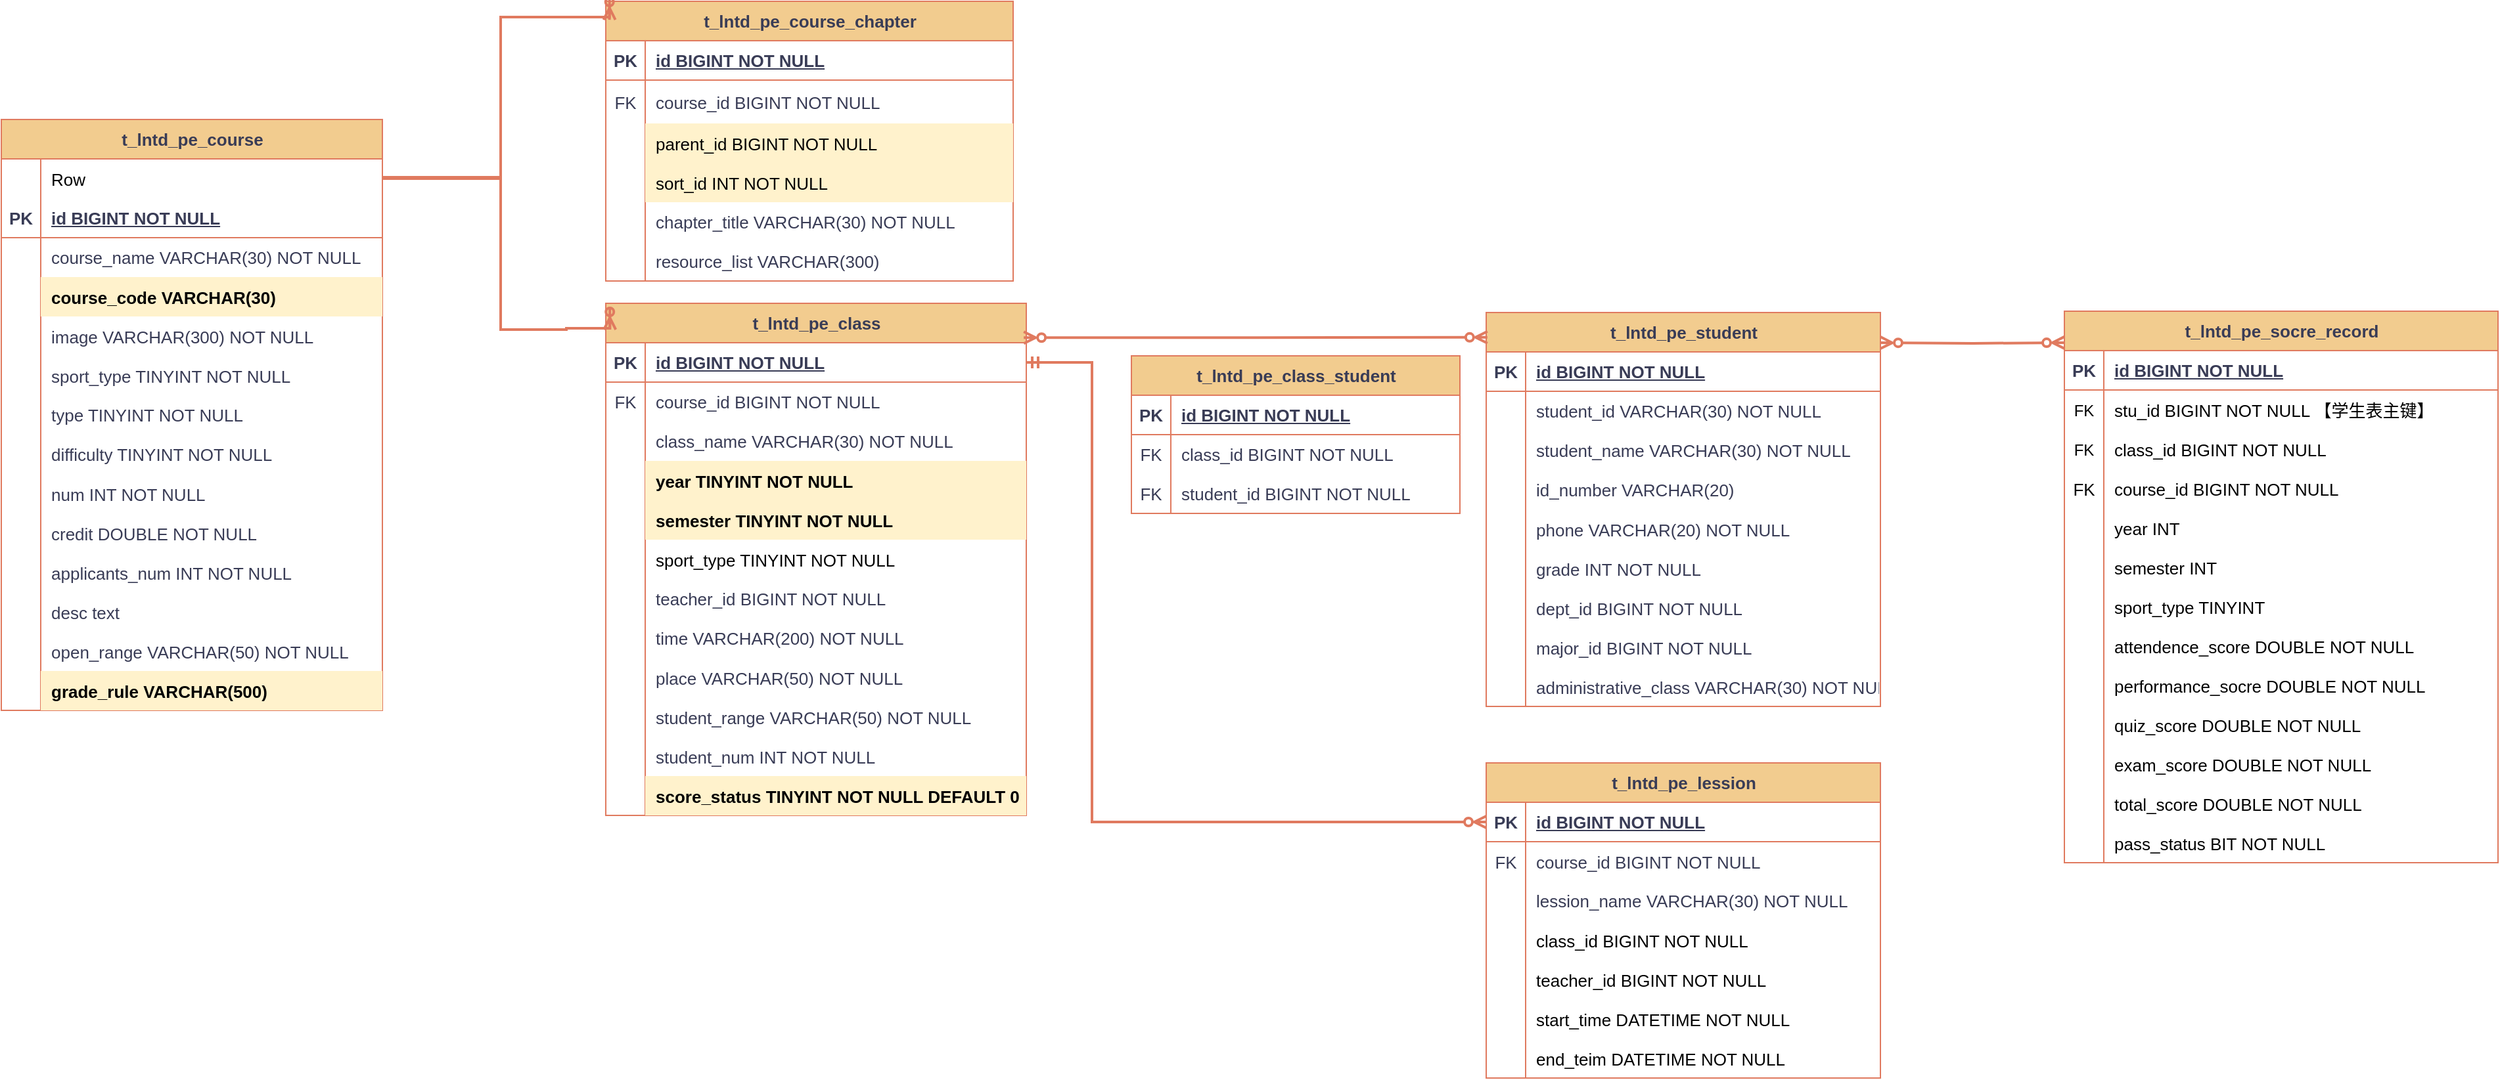 <mxfile version="24.2.5" type="device">
  <diagram id="R2lEEEUBdFMjLlhIrx00" name="Page-1">
    <mxGraphModel dx="1136" dy="806" grid="1" gridSize="10" guides="1" tooltips="1" connect="1" arrows="1" fold="1" page="1" pageScale="1" pageWidth="850" pageHeight="1100" math="0" shadow="0" extFonts="Permanent Marker^https://fonts.googleapis.com/css?family=Permanent+Marker">
      <root>
        <mxCell id="0" />
        <mxCell id="1" parent="0" />
        <mxCell id="tD2sKnq4gK3yZKxZyvVU-44" value="t_lntd_pe_course" style="shape=table;startSize=30;container=1;collapsible=1;childLayout=tableLayout;fixedRows=1;rowLines=0;fontStyle=1;align=center;resizeLast=1;html=1;strokeColor=#E07A5F;fontColor=#393C56;fillColor=#F2CC8F;fontSize=13;" parent="1" vertex="1">
          <mxGeometry x="50" y="130" width="290" height="450" as="geometry" />
        </mxCell>
        <mxCell id="m4xiwrFqipH4O2rzCzZ7-56" value="" style="shape=tableRow;horizontal=0;startSize=0;swimlaneHead=0;swimlaneBody=0;fillColor=none;collapsible=0;dropTarget=0;points=[[0,0.5],[1,0.5]];portConstraint=eastwest;top=0;left=0;right=0;bottom=0;" parent="tD2sKnq4gK3yZKxZyvVU-44" vertex="1">
          <mxGeometry y="30" width="290" height="30" as="geometry" />
        </mxCell>
        <mxCell id="m4xiwrFqipH4O2rzCzZ7-57" value="" style="shape=partialRectangle;connectable=0;fillColor=none;top=0;left=0;bottom=0;right=0;editable=1;overflow=hidden;fontSize=13;" parent="m4xiwrFqipH4O2rzCzZ7-56" vertex="1">
          <mxGeometry width="30" height="30" as="geometry">
            <mxRectangle width="30" height="30" as="alternateBounds" />
          </mxGeometry>
        </mxCell>
        <mxCell id="m4xiwrFqipH4O2rzCzZ7-58" value="Row" style="shape=partialRectangle;connectable=0;fillColor=none;top=0;left=0;bottom=0;right=0;align=left;spacingLeft=6;overflow=hidden;fontSize=13;" parent="m4xiwrFqipH4O2rzCzZ7-56" vertex="1">
          <mxGeometry x="30" width="260" height="30" as="geometry">
            <mxRectangle width="260" height="30" as="alternateBounds" />
          </mxGeometry>
        </mxCell>
        <mxCell id="tD2sKnq4gK3yZKxZyvVU-45" value="" style="shape=tableRow;horizontal=0;startSize=0;swimlaneHead=0;swimlaneBody=0;fillColor=none;collapsible=0;dropTarget=0;points=[[0,0.5],[1,0.5]];portConstraint=eastwest;top=0;left=0;right=0;bottom=1;strokeColor=#E07A5F;fontColor=#393C56;fontSize=13;" parent="tD2sKnq4gK3yZKxZyvVU-44" vertex="1">
          <mxGeometry y="60" width="290" height="30" as="geometry" />
        </mxCell>
        <mxCell id="tD2sKnq4gK3yZKxZyvVU-46" value="PK" style="shape=partialRectangle;connectable=0;fillColor=none;top=0;left=0;bottom=0;right=0;fontStyle=1;overflow=hidden;whiteSpace=wrap;html=1;strokeColor=#E07A5F;fontColor=#393C56;fontSize=13;" parent="tD2sKnq4gK3yZKxZyvVU-45" vertex="1">
          <mxGeometry width="30" height="30" as="geometry">
            <mxRectangle width="30" height="30" as="alternateBounds" />
          </mxGeometry>
        </mxCell>
        <mxCell id="tD2sKnq4gK3yZKxZyvVU-47" value="id BIGINT NOT NULL" style="shape=partialRectangle;connectable=0;fillColor=none;top=0;left=0;bottom=0;right=0;align=left;spacingLeft=6;fontStyle=5;overflow=hidden;whiteSpace=wrap;html=1;strokeColor=#E07A5F;fontColor=#393C56;fontSize=13;" parent="tD2sKnq4gK3yZKxZyvVU-45" vertex="1">
          <mxGeometry x="30" width="260" height="30" as="geometry">
            <mxRectangle width="260" height="30" as="alternateBounds" />
          </mxGeometry>
        </mxCell>
        <mxCell id="tD2sKnq4gK3yZKxZyvVU-48" value="" style="shape=tableRow;horizontal=0;startSize=0;swimlaneHead=0;swimlaneBody=0;fillColor=none;collapsible=0;dropTarget=0;points=[[0,0.5],[1,0.5]];portConstraint=eastwest;top=0;left=0;right=0;bottom=0;strokeColor=#E07A5F;fontColor=#393C56;fontSize=13;" parent="tD2sKnq4gK3yZKxZyvVU-44" vertex="1">
          <mxGeometry y="90" width="290" height="30" as="geometry" />
        </mxCell>
        <mxCell id="tD2sKnq4gK3yZKxZyvVU-49" value="" style="shape=partialRectangle;connectable=0;fillColor=none;top=0;left=0;bottom=0;right=0;editable=1;overflow=hidden;whiteSpace=wrap;html=1;strokeColor=#E07A5F;fontColor=#393C56;fontSize=13;" parent="tD2sKnq4gK3yZKxZyvVU-48" vertex="1">
          <mxGeometry width="30" height="30" as="geometry">
            <mxRectangle width="30" height="30" as="alternateBounds" />
          </mxGeometry>
        </mxCell>
        <mxCell id="tD2sKnq4gK3yZKxZyvVU-50" value="course_name VARCHAR(30) NOT NULL" style="shape=partialRectangle;connectable=0;fillColor=none;top=0;left=0;bottom=0;right=0;align=left;spacingLeft=6;overflow=hidden;whiteSpace=wrap;html=1;strokeColor=#E07A5F;fontColor=#393C56;fontStyle=0;fontSize=13;" parent="tD2sKnq4gK3yZKxZyvVU-48" vertex="1">
          <mxGeometry x="30" width="260" height="30" as="geometry">
            <mxRectangle width="260" height="30" as="alternateBounds" />
          </mxGeometry>
        </mxCell>
        <mxCell id="50oNm_h2hrGDxj-xSsuH-2" value="" style="shape=tableRow;horizontal=0;startSize=0;swimlaneHead=0;swimlaneBody=0;fillColor=none;collapsible=0;dropTarget=0;points=[[0,0.5],[1,0.5]];portConstraint=eastwest;top=0;left=0;right=0;bottom=0;" parent="tD2sKnq4gK3yZKxZyvVU-44" vertex="1">
          <mxGeometry y="120" width="290" height="30" as="geometry" />
        </mxCell>
        <mxCell id="50oNm_h2hrGDxj-xSsuH-3" value="" style="shape=partialRectangle;connectable=0;fillColor=none;top=0;left=0;bottom=0;right=0;editable=1;overflow=hidden;fontSize=13;" parent="50oNm_h2hrGDxj-xSsuH-2" vertex="1">
          <mxGeometry width="30" height="30" as="geometry">
            <mxRectangle width="30" height="30" as="alternateBounds" />
          </mxGeometry>
        </mxCell>
        <mxCell id="50oNm_h2hrGDxj-xSsuH-4" value="course_code VARCHAR(30)" style="shape=partialRectangle;connectable=0;fillColor=#fff2cc;top=0;left=0;bottom=0;right=0;align=left;spacingLeft=6;overflow=hidden;fontSize=13;fontStyle=1;strokeColor=#d6b656;" parent="50oNm_h2hrGDxj-xSsuH-2" vertex="1">
          <mxGeometry x="30" width="260" height="30" as="geometry">
            <mxRectangle width="260" height="30" as="alternateBounds" />
          </mxGeometry>
        </mxCell>
        <mxCell id="tD2sKnq4gK3yZKxZyvVU-66" value="" style="shape=tableRow;horizontal=0;startSize=0;swimlaneHead=0;swimlaneBody=0;fillColor=none;collapsible=0;dropTarget=0;points=[[0,0.5],[1,0.5]];portConstraint=eastwest;top=0;left=0;right=0;bottom=0;strokeColor=#E07A5F;fontColor=#393C56;fontSize=13;" parent="tD2sKnq4gK3yZKxZyvVU-44" vertex="1">
          <mxGeometry y="150" width="290" height="30" as="geometry" />
        </mxCell>
        <mxCell id="tD2sKnq4gK3yZKxZyvVU-67" value="" style="shape=partialRectangle;connectable=0;fillColor=none;top=0;left=0;bottom=0;right=0;editable=1;overflow=hidden;strokeColor=#E07A5F;fontColor=#393C56;fontSize=13;" parent="tD2sKnq4gK3yZKxZyvVU-66" vertex="1">
          <mxGeometry width="30" height="30" as="geometry">
            <mxRectangle width="30" height="30" as="alternateBounds" />
          </mxGeometry>
        </mxCell>
        <mxCell id="tD2sKnq4gK3yZKxZyvVU-68" value="image VARCHAR(300) NOT NULL" style="shape=partialRectangle;connectable=0;fillColor=none;top=0;left=0;bottom=0;right=0;align=left;spacingLeft=6;overflow=hidden;strokeColor=#E07A5F;fontColor=#393C56;fontStyle=0;fontSize=13;" parent="tD2sKnq4gK3yZKxZyvVU-66" vertex="1">
          <mxGeometry x="30" width="260" height="30" as="geometry">
            <mxRectangle width="260" height="30" as="alternateBounds" />
          </mxGeometry>
        </mxCell>
        <mxCell id="tD2sKnq4gK3yZKxZyvVU-69" value="" style="shape=tableRow;horizontal=0;startSize=0;swimlaneHead=0;swimlaneBody=0;fillColor=none;collapsible=0;dropTarget=0;points=[[0,0.5],[1,0.5]];portConstraint=eastwest;top=0;left=0;right=0;bottom=0;strokeColor=#E07A5F;fontColor=#393C56;fontSize=13;" parent="tD2sKnq4gK3yZKxZyvVU-44" vertex="1">
          <mxGeometry y="180" width="290" height="30" as="geometry" />
        </mxCell>
        <mxCell id="tD2sKnq4gK3yZKxZyvVU-70" value="" style="shape=partialRectangle;connectable=0;fillColor=none;top=0;left=0;bottom=0;right=0;editable=1;overflow=hidden;strokeColor=#E07A5F;fontColor=#393C56;fontSize=13;" parent="tD2sKnq4gK3yZKxZyvVU-69" vertex="1">
          <mxGeometry width="30" height="30" as="geometry">
            <mxRectangle width="30" height="30" as="alternateBounds" />
          </mxGeometry>
        </mxCell>
        <mxCell id="tD2sKnq4gK3yZKxZyvVU-71" value="sport_type TINYINT NOT NULL" style="shape=partialRectangle;connectable=0;fillColor=none;top=0;left=0;bottom=0;right=0;align=left;spacingLeft=6;overflow=hidden;strokeColor=#E07A5F;fontColor=#393C56;fontStyle=0;fontSize=13;" parent="tD2sKnq4gK3yZKxZyvVU-69" vertex="1">
          <mxGeometry x="30" width="260" height="30" as="geometry">
            <mxRectangle width="260" height="30" as="alternateBounds" />
          </mxGeometry>
        </mxCell>
        <mxCell id="tD2sKnq4gK3yZKxZyvVU-51" value="" style="shape=tableRow;horizontal=0;startSize=0;swimlaneHead=0;swimlaneBody=0;fillColor=none;collapsible=0;dropTarget=0;points=[[0,0.5],[1,0.5]];portConstraint=eastwest;top=0;left=0;right=0;bottom=0;strokeColor=#E07A5F;fontColor=#393C56;fontSize=13;" parent="tD2sKnq4gK3yZKxZyvVU-44" vertex="1">
          <mxGeometry y="210" width="290" height="30" as="geometry" />
        </mxCell>
        <mxCell id="tD2sKnq4gK3yZKxZyvVU-52" value="" style="shape=partialRectangle;connectable=0;fillColor=none;top=0;left=0;bottom=0;right=0;editable=1;overflow=hidden;whiteSpace=wrap;html=1;strokeColor=#E07A5F;fontColor=#393C56;fontSize=13;" parent="tD2sKnq4gK3yZKxZyvVU-51" vertex="1">
          <mxGeometry width="30" height="30" as="geometry">
            <mxRectangle width="30" height="30" as="alternateBounds" />
          </mxGeometry>
        </mxCell>
        <mxCell id="tD2sKnq4gK3yZKxZyvVU-53" value="type TINYINT NOT NULL" style="shape=partialRectangle;connectable=0;fillColor=none;top=0;left=0;bottom=0;right=0;align=left;spacingLeft=6;overflow=hidden;whiteSpace=wrap;html=1;strokeColor=#E07A5F;fontColor=#393C56;fontStyle=0;fontSize=13;" parent="tD2sKnq4gK3yZKxZyvVU-51" vertex="1">
          <mxGeometry x="30" width="260" height="30" as="geometry">
            <mxRectangle width="260" height="30" as="alternateBounds" />
          </mxGeometry>
        </mxCell>
        <mxCell id="tD2sKnq4gK3yZKxZyvVU-54" value="" style="shape=tableRow;horizontal=0;startSize=0;swimlaneHead=0;swimlaneBody=0;fillColor=none;collapsible=0;dropTarget=0;points=[[0,0.5],[1,0.5]];portConstraint=eastwest;top=0;left=0;right=0;bottom=0;strokeColor=#E07A5F;fontColor=#393C56;fontSize=13;" parent="tD2sKnq4gK3yZKxZyvVU-44" vertex="1">
          <mxGeometry y="240" width="290" height="30" as="geometry" />
        </mxCell>
        <mxCell id="tD2sKnq4gK3yZKxZyvVU-55" value="" style="shape=partialRectangle;connectable=0;fillColor=none;top=0;left=0;bottom=0;right=0;editable=1;overflow=hidden;whiteSpace=wrap;html=1;strokeColor=#E07A5F;fontColor=#393C56;fontSize=13;" parent="tD2sKnq4gK3yZKxZyvVU-54" vertex="1">
          <mxGeometry width="30" height="30" as="geometry">
            <mxRectangle width="30" height="30" as="alternateBounds" />
          </mxGeometry>
        </mxCell>
        <mxCell id="tD2sKnq4gK3yZKxZyvVU-56" value="difficulty TINYINT NOT NULL" style="shape=partialRectangle;connectable=0;fillColor=none;top=0;left=0;bottom=0;right=0;align=left;spacingLeft=6;overflow=hidden;whiteSpace=wrap;html=1;strokeColor=#E07A5F;fontColor=#393C56;fontStyle=0;fontSize=13;" parent="tD2sKnq4gK3yZKxZyvVU-54" vertex="1">
          <mxGeometry x="30" width="260" height="30" as="geometry">
            <mxRectangle width="260" height="30" as="alternateBounds" />
          </mxGeometry>
        </mxCell>
        <mxCell id="tD2sKnq4gK3yZKxZyvVU-57" value="" style="shape=tableRow;horizontal=0;startSize=0;swimlaneHead=0;swimlaneBody=0;fillColor=none;collapsible=0;dropTarget=0;points=[[0,0.5],[1,0.5]];portConstraint=eastwest;top=0;left=0;right=0;bottom=0;strokeColor=#E07A5F;fontColor=#393C56;fontSize=13;" parent="tD2sKnq4gK3yZKxZyvVU-44" vertex="1">
          <mxGeometry y="270" width="290" height="30" as="geometry" />
        </mxCell>
        <mxCell id="tD2sKnq4gK3yZKxZyvVU-58" value="" style="shape=partialRectangle;connectable=0;fillColor=none;top=0;left=0;bottom=0;right=0;editable=1;overflow=hidden;strokeColor=#E07A5F;fontColor=#393C56;fontSize=13;" parent="tD2sKnq4gK3yZKxZyvVU-57" vertex="1">
          <mxGeometry width="30" height="30" as="geometry">
            <mxRectangle width="30" height="30" as="alternateBounds" />
          </mxGeometry>
        </mxCell>
        <mxCell id="tD2sKnq4gK3yZKxZyvVU-59" value="num INT NOT NULL " style="shape=partialRectangle;connectable=0;fillColor=none;top=0;left=0;bottom=0;right=0;align=left;spacingLeft=6;overflow=hidden;strokeColor=#E07A5F;fontColor=#393C56;fontStyle=0;fontSize=13;" parent="tD2sKnq4gK3yZKxZyvVU-57" vertex="1">
          <mxGeometry x="30" width="260" height="30" as="geometry">
            <mxRectangle width="260" height="30" as="alternateBounds" />
          </mxGeometry>
        </mxCell>
        <mxCell id="tD2sKnq4gK3yZKxZyvVU-60" value="" style="shape=tableRow;horizontal=0;startSize=0;swimlaneHead=0;swimlaneBody=0;fillColor=none;collapsible=0;dropTarget=0;points=[[0,0.5],[1,0.5]];portConstraint=eastwest;top=0;left=0;right=0;bottom=0;strokeColor=#E07A5F;fontColor=#393C56;fontSize=13;" parent="tD2sKnq4gK3yZKxZyvVU-44" vertex="1">
          <mxGeometry y="300" width="290" height="30" as="geometry" />
        </mxCell>
        <mxCell id="tD2sKnq4gK3yZKxZyvVU-61" value="" style="shape=partialRectangle;connectable=0;fillColor=none;top=0;left=0;bottom=0;right=0;editable=1;overflow=hidden;strokeColor=#E07A5F;fontColor=#393C56;fontSize=13;" parent="tD2sKnq4gK3yZKxZyvVU-60" vertex="1">
          <mxGeometry width="30" height="30" as="geometry">
            <mxRectangle width="30" height="30" as="alternateBounds" />
          </mxGeometry>
        </mxCell>
        <mxCell id="tD2sKnq4gK3yZKxZyvVU-62" value="credit DOUBLE NOT NULL" style="shape=partialRectangle;connectable=0;fillColor=none;top=0;left=0;bottom=0;right=0;align=left;spacingLeft=6;overflow=hidden;strokeColor=#E07A5F;fontColor=#393C56;fontStyle=0;fontSize=13;" parent="tD2sKnq4gK3yZKxZyvVU-60" vertex="1">
          <mxGeometry x="30" width="260" height="30" as="geometry">
            <mxRectangle width="260" height="30" as="alternateBounds" />
          </mxGeometry>
        </mxCell>
        <mxCell id="tD2sKnq4gK3yZKxZyvVU-63" value="" style="shape=tableRow;horizontal=0;startSize=0;swimlaneHead=0;swimlaneBody=0;fillColor=none;collapsible=0;dropTarget=0;points=[[0,0.5],[1,0.5]];portConstraint=eastwest;top=0;left=0;right=0;bottom=0;strokeColor=#E07A5F;fontColor=#393C56;fontSize=13;" parent="tD2sKnq4gK3yZKxZyvVU-44" vertex="1">
          <mxGeometry y="330" width="290" height="30" as="geometry" />
        </mxCell>
        <mxCell id="tD2sKnq4gK3yZKxZyvVU-64" value="" style="shape=partialRectangle;connectable=0;fillColor=none;top=0;left=0;bottom=0;right=0;editable=1;overflow=hidden;strokeColor=#E07A5F;fontColor=#393C56;fontSize=13;" parent="tD2sKnq4gK3yZKxZyvVU-63" vertex="1">
          <mxGeometry width="30" height="30" as="geometry">
            <mxRectangle width="30" height="30" as="alternateBounds" />
          </mxGeometry>
        </mxCell>
        <mxCell id="tD2sKnq4gK3yZKxZyvVU-65" value="applicants_num INT NOT NULL" style="shape=partialRectangle;connectable=0;fillColor=none;top=0;left=0;bottom=0;right=0;align=left;spacingLeft=6;overflow=hidden;strokeColor=#E07A5F;fontColor=#393C56;fontStyle=0;fontSize=13;" parent="tD2sKnq4gK3yZKxZyvVU-63" vertex="1">
          <mxGeometry x="30" width="260" height="30" as="geometry">
            <mxRectangle width="260" height="30" as="alternateBounds" />
          </mxGeometry>
        </mxCell>
        <mxCell id="tD2sKnq4gK3yZKxZyvVU-77" value="" style="shape=tableRow;horizontal=0;startSize=0;swimlaneHead=0;swimlaneBody=0;fillColor=none;collapsible=0;dropTarget=0;points=[[0,0.5],[1,0.5]];portConstraint=eastwest;top=0;left=0;right=0;bottom=0;strokeColor=#E07A5F;fontColor=#393C56;fontSize=13;" parent="tD2sKnq4gK3yZKxZyvVU-44" vertex="1">
          <mxGeometry y="360" width="290" height="30" as="geometry" />
        </mxCell>
        <mxCell id="tD2sKnq4gK3yZKxZyvVU-78" value="" style="shape=partialRectangle;connectable=0;fillColor=none;top=0;left=0;bottom=0;right=0;editable=1;overflow=hidden;strokeColor=#E07A5F;fontColor=#393C56;fontSize=13;" parent="tD2sKnq4gK3yZKxZyvVU-77" vertex="1">
          <mxGeometry width="30" height="30" as="geometry">
            <mxRectangle width="30" height="30" as="alternateBounds" />
          </mxGeometry>
        </mxCell>
        <mxCell id="tD2sKnq4gK3yZKxZyvVU-79" value="desc text" style="shape=partialRectangle;connectable=0;fillColor=none;top=0;left=0;bottom=0;right=0;align=left;spacingLeft=6;overflow=hidden;strokeColor=#E07A5F;fontColor=#393C56;fontStyle=0;fontSize=13;" parent="tD2sKnq4gK3yZKxZyvVU-77" vertex="1">
          <mxGeometry x="30" width="260" height="30" as="geometry">
            <mxRectangle width="260" height="30" as="alternateBounds" />
          </mxGeometry>
        </mxCell>
        <mxCell id="tD2sKnq4gK3yZKxZyvVU-82" value="" style="shape=tableRow;horizontal=0;startSize=0;swimlaneHead=0;swimlaneBody=0;fillColor=none;collapsible=0;dropTarget=0;points=[[0,0.5],[1,0.5]];portConstraint=eastwest;top=0;left=0;right=0;bottom=0;strokeColor=#E07A5F;fontColor=#393C56;fontSize=13;" parent="tD2sKnq4gK3yZKxZyvVU-44" vertex="1">
          <mxGeometry y="390" width="290" height="30" as="geometry" />
        </mxCell>
        <mxCell id="tD2sKnq4gK3yZKxZyvVU-83" value="" style="shape=partialRectangle;connectable=0;fillColor=none;top=0;left=0;bottom=0;right=0;editable=1;overflow=hidden;strokeColor=#E07A5F;fontColor=#393C56;fontSize=13;" parent="tD2sKnq4gK3yZKxZyvVU-82" vertex="1">
          <mxGeometry width="30" height="30" as="geometry">
            <mxRectangle width="30" height="30" as="alternateBounds" />
          </mxGeometry>
        </mxCell>
        <mxCell id="tD2sKnq4gK3yZKxZyvVU-84" value="open_range VARCHAR(50) NOT NULL " style="shape=partialRectangle;connectable=0;fillColor=none;top=0;left=0;bottom=0;right=0;align=left;spacingLeft=6;overflow=hidden;strokeColor=#E07A5F;fontColor=#393C56;fontStyle=0;fontSize=13;" parent="tD2sKnq4gK3yZKxZyvVU-82" vertex="1">
          <mxGeometry x="30" width="260" height="30" as="geometry">
            <mxRectangle width="260" height="30" as="alternateBounds" />
          </mxGeometry>
        </mxCell>
        <mxCell id="50oNm_h2hrGDxj-xSsuH-5" value="" style="shape=tableRow;horizontal=0;startSize=0;swimlaneHead=0;swimlaneBody=0;fillColor=none;collapsible=0;dropTarget=0;points=[[0,0.5],[1,0.5]];portConstraint=eastwest;top=0;left=0;right=0;bottom=0;" parent="tD2sKnq4gK3yZKxZyvVU-44" vertex="1">
          <mxGeometry y="420" width="290" height="30" as="geometry" />
        </mxCell>
        <mxCell id="50oNm_h2hrGDxj-xSsuH-6" value="" style="shape=partialRectangle;connectable=0;fillColor=none;top=0;left=0;bottom=0;right=0;editable=1;overflow=hidden;fontSize=13;" parent="50oNm_h2hrGDxj-xSsuH-5" vertex="1">
          <mxGeometry width="30" height="30" as="geometry">
            <mxRectangle width="30" height="30" as="alternateBounds" />
          </mxGeometry>
        </mxCell>
        <mxCell id="50oNm_h2hrGDxj-xSsuH-7" value="grade_rule VARCHAR(500) " style="shape=partialRectangle;connectable=0;fillColor=#fff2cc;top=0;left=0;bottom=0;right=0;align=left;spacingLeft=6;overflow=hidden;fontSize=13;fontStyle=1;strokeColor=#d6b656;" parent="50oNm_h2hrGDxj-xSsuH-5" vertex="1">
          <mxGeometry x="30" width="260" height="30" as="geometry">
            <mxRectangle width="260" height="30" as="alternateBounds" />
          </mxGeometry>
        </mxCell>
        <mxCell id="tD2sKnq4gK3yZKxZyvVU-98" value="t_lntd_pe_course_chapter" style="shape=table;startSize=30;container=1;collapsible=1;childLayout=tableLayout;fixedRows=1;rowLines=0;fontStyle=1;align=center;resizeLast=1;html=1;strokeColor=#E07A5F;fontColor=#393C56;fillColor=#F2CC8F;fontSize=13;" parent="1" vertex="1">
          <mxGeometry x="510" y="40" width="310" height="213" as="geometry" />
        </mxCell>
        <mxCell id="tD2sKnq4gK3yZKxZyvVU-99" value="" style="shape=tableRow;horizontal=0;startSize=0;swimlaneHead=0;swimlaneBody=0;fillColor=none;collapsible=0;dropTarget=0;points=[[0,0.5],[1,0.5]];portConstraint=eastwest;top=0;left=0;right=0;bottom=1;strokeColor=#E07A5F;fontColor=#393C56;fontSize=13;" parent="tD2sKnq4gK3yZKxZyvVU-98" vertex="1">
          <mxGeometry y="30" width="310" height="30" as="geometry" />
        </mxCell>
        <mxCell id="tD2sKnq4gK3yZKxZyvVU-100" value="PK" style="shape=partialRectangle;connectable=0;fillColor=none;top=0;left=0;bottom=0;right=0;fontStyle=1;overflow=hidden;whiteSpace=wrap;html=1;strokeColor=#E07A5F;fontColor=#393C56;fontSize=13;" parent="tD2sKnq4gK3yZKxZyvVU-99" vertex="1">
          <mxGeometry width="30" height="30" as="geometry">
            <mxRectangle width="30" height="30" as="alternateBounds" />
          </mxGeometry>
        </mxCell>
        <mxCell id="tD2sKnq4gK3yZKxZyvVU-101" value="id BIGINT NOT NULL" style="shape=partialRectangle;connectable=0;fillColor=none;top=0;left=0;bottom=0;right=0;align=left;spacingLeft=6;fontStyle=5;overflow=hidden;whiteSpace=wrap;html=1;strokeColor=#E07A5F;fontColor=#393C56;fontSize=13;" parent="tD2sKnq4gK3yZKxZyvVU-99" vertex="1">
          <mxGeometry x="30" width="280" height="30" as="geometry">
            <mxRectangle width="280" height="30" as="alternateBounds" />
          </mxGeometry>
        </mxCell>
        <mxCell id="tD2sKnq4gK3yZKxZyvVU-111" value="" style="shape=tableRow;horizontal=0;startSize=0;swimlaneHead=0;swimlaneBody=0;fillColor=none;collapsible=0;dropTarget=0;points=[[0,0.5],[1,0.5]];portConstraint=eastwest;top=0;left=0;right=0;bottom=0;strokeColor=#E07A5F;fontColor=#393C56;fontSize=13;" parent="tD2sKnq4gK3yZKxZyvVU-98" vertex="1">
          <mxGeometry y="60" width="310" height="33" as="geometry" />
        </mxCell>
        <mxCell id="tD2sKnq4gK3yZKxZyvVU-112" value="FK" style="shape=partialRectangle;connectable=0;fillColor=none;top=0;left=0;bottom=0;right=0;fontStyle=0;overflow=hidden;whiteSpace=wrap;html=1;strokeColor=#E07A5F;fontColor=#393C56;fontSize=13;" parent="tD2sKnq4gK3yZKxZyvVU-111" vertex="1">
          <mxGeometry width="30" height="33" as="geometry">
            <mxRectangle width="30" height="33" as="alternateBounds" />
          </mxGeometry>
        </mxCell>
        <mxCell id="tD2sKnq4gK3yZKxZyvVU-113" value="course_id BIGINT NOT NULL" style="shape=partialRectangle;connectable=0;fillColor=none;top=0;left=0;bottom=0;right=0;align=left;spacingLeft=6;fontStyle=0;overflow=hidden;whiteSpace=wrap;html=1;strokeColor=#E07A5F;fontColor=#393C56;fontSize=13;" parent="tD2sKnq4gK3yZKxZyvVU-111" vertex="1">
          <mxGeometry x="30" width="280" height="33" as="geometry">
            <mxRectangle width="280" height="33" as="alternateBounds" />
          </mxGeometry>
        </mxCell>
        <mxCell id="m4xiwrFqipH4O2rzCzZ7-53" value="" style="shape=tableRow;horizontal=0;startSize=0;swimlaneHead=0;swimlaneBody=0;fillColor=none;collapsible=0;dropTarget=0;points=[[0,0.5],[1,0.5]];portConstraint=eastwest;top=0;left=0;right=0;bottom=0;" parent="tD2sKnq4gK3yZKxZyvVU-98" vertex="1">
          <mxGeometry y="93" width="310" height="30" as="geometry" />
        </mxCell>
        <mxCell id="m4xiwrFqipH4O2rzCzZ7-54" value="" style="shape=partialRectangle;connectable=0;fillColor=none;top=0;left=0;bottom=0;right=0;editable=1;overflow=hidden;fontSize=13;" parent="m4xiwrFqipH4O2rzCzZ7-53" vertex="1">
          <mxGeometry width="30" height="30" as="geometry">
            <mxRectangle width="30" height="30" as="alternateBounds" />
          </mxGeometry>
        </mxCell>
        <mxCell id="m4xiwrFqipH4O2rzCzZ7-55" value="parent_id BIGINT NOT NULL" style="shape=partialRectangle;connectable=0;fillColor=#fff2cc;top=0;left=0;bottom=0;right=0;align=left;spacingLeft=6;overflow=hidden;fontSize=13;strokeColor=#d6b656;" parent="m4xiwrFqipH4O2rzCzZ7-53" vertex="1">
          <mxGeometry x="30" width="280" height="30" as="geometry">
            <mxRectangle width="280" height="30" as="alternateBounds" />
          </mxGeometry>
        </mxCell>
        <mxCell id="m4xiwrFqipH4O2rzCzZ7-65" value="" style="shape=tableRow;horizontal=0;startSize=0;swimlaneHead=0;swimlaneBody=0;fillColor=none;collapsible=0;dropTarget=0;points=[[0,0.5],[1,0.5]];portConstraint=eastwest;top=0;left=0;right=0;bottom=0;" parent="tD2sKnq4gK3yZKxZyvVU-98" vertex="1">
          <mxGeometry y="123" width="310" height="30" as="geometry" />
        </mxCell>
        <mxCell id="m4xiwrFqipH4O2rzCzZ7-66" value="" style="shape=partialRectangle;connectable=0;fillColor=none;top=0;left=0;bottom=0;right=0;editable=1;overflow=hidden;fontSize=13;" parent="m4xiwrFqipH4O2rzCzZ7-65" vertex="1">
          <mxGeometry width="30" height="30" as="geometry">
            <mxRectangle width="30" height="30" as="alternateBounds" />
          </mxGeometry>
        </mxCell>
        <mxCell id="m4xiwrFqipH4O2rzCzZ7-67" value="sort_id INT NOT NULL" style="shape=partialRectangle;connectable=0;fillColor=#fff2cc;top=0;left=0;bottom=0;right=0;align=left;spacingLeft=6;overflow=hidden;fontSize=13;strokeColor=#d6b656;" parent="m4xiwrFqipH4O2rzCzZ7-65" vertex="1">
          <mxGeometry x="30" width="280" height="30" as="geometry">
            <mxRectangle width="280" height="30" as="alternateBounds" />
          </mxGeometry>
        </mxCell>
        <mxCell id="tD2sKnq4gK3yZKxZyvVU-102" value="" style="shape=tableRow;horizontal=0;startSize=0;swimlaneHead=0;swimlaneBody=0;fillColor=none;collapsible=0;dropTarget=0;points=[[0,0.5],[1,0.5]];portConstraint=eastwest;top=0;left=0;right=0;bottom=0;strokeColor=#E07A5F;fontColor=#393C56;fontSize=13;" parent="tD2sKnq4gK3yZKxZyvVU-98" vertex="1">
          <mxGeometry y="153" width="310" height="30" as="geometry" />
        </mxCell>
        <mxCell id="tD2sKnq4gK3yZKxZyvVU-103" value="" style="shape=partialRectangle;connectable=0;fillColor=none;top=0;left=0;bottom=0;right=0;editable=1;overflow=hidden;whiteSpace=wrap;html=1;strokeColor=#E07A5F;fontColor=#393C56;fontSize=13;" parent="tD2sKnq4gK3yZKxZyvVU-102" vertex="1">
          <mxGeometry width="30" height="30" as="geometry">
            <mxRectangle width="30" height="30" as="alternateBounds" />
          </mxGeometry>
        </mxCell>
        <mxCell id="tD2sKnq4gK3yZKxZyvVU-104" value="chapter_title VARCHAR(30) NOT NULL" style="shape=partialRectangle;connectable=0;fillColor=none;top=0;left=0;bottom=0;right=0;align=left;spacingLeft=6;overflow=hidden;whiteSpace=wrap;html=1;strokeColor=#E07A5F;fontColor=#393C56;fontSize=13;" parent="tD2sKnq4gK3yZKxZyvVU-102" vertex="1">
          <mxGeometry x="30" width="280" height="30" as="geometry">
            <mxRectangle width="280" height="30" as="alternateBounds" />
          </mxGeometry>
        </mxCell>
        <mxCell id="tD2sKnq4gK3yZKxZyvVU-105" value="" style="shape=tableRow;horizontal=0;startSize=0;swimlaneHead=0;swimlaneBody=0;fillColor=none;collapsible=0;dropTarget=0;points=[[0,0.5],[1,0.5]];portConstraint=eastwest;top=0;left=0;right=0;bottom=0;strokeColor=#E07A5F;fontColor=#393C56;fontSize=13;" parent="tD2sKnq4gK3yZKxZyvVU-98" vertex="1">
          <mxGeometry y="183" width="310" height="30" as="geometry" />
        </mxCell>
        <mxCell id="tD2sKnq4gK3yZKxZyvVU-106" value="" style="shape=partialRectangle;connectable=0;fillColor=none;top=0;left=0;bottom=0;right=0;editable=1;overflow=hidden;whiteSpace=wrap;html=1;strokeColor=#E07A5F;fontColor=#393C56;fontSize=13;" parent="tD2sKnq4gK3yZKxZyvVU-105" vertex="1">
          <mxGeometry width="30" height="30" as="geometry">
            <mxRectangle width="30" height="30" as="alternateBounds" />
          </mxGeometry>
        </mxCell>
        <mxCell id="tD2sKnq4gK3yZKxZyvVU-107" value="resource_list VARCHAR(300)" style="shape=partialRectangle;connectable=0;fillColor=none;top=0;left=0;bottom=0;right=0;align=left;spacingLeft=6;overflow=hidden;whiteSpace=wrap;html=1;strokeColor=#E07A5F;fontColor=#393C56;fontSize=13;" parent="tD2sKnq4gK3yZKxZyvVU-105" vertex="1">
          <mxGeometry x="30" width="280" height="30" as="geometry">
            <mxRectangle width="280" height="30" as="alternateBounds" />
          </mxGeometry>
        </mxCell>
        <mxCell id="tD2sKnq4gK3yZKxZyvVU-115" value="t_lntd_pe_class" style="shape=table;startSize=30;container=1;collapsible=1;childLayout=tableLayout;fixedRows=1;rowLines=0;fontStyle=1;align=center;resizeLast=1;html=1;strokeColor=#E07A5F;fontColor=#393C56;fillColor=#F2CC8F;fontSize=13;" parent="1" vertex="1">
          <mxGeometry x="510" y="270" width="320" height="390" as="geometry" />
        </mxCell>
        <mxCell id="tD2sKnq4gK3yZKxZyvVU-116" value="" style="shape=tableRow;horizontal=0;startSize=0;swimlaneHead=0;swimlaneBody=0;fillColor=none;collapsible=0;dropTarget=0;points=[[0,0.5],[1,0.5]];portConstraint=eastwest;top=0;left=0;right=0;bottom=1;strokeColor=#E07A5F;fontColor=#393C56;fontSize=13;" parent="tD2sKnq4gK3yZKxZyvVU-115" vertex="1">
          <mxGeometry y="30" width="320" height="30" as="geometry" />
        </mxCell>
        <mxCell id="tD2sKnq4gK3yZKxZyvVU-117" value="PK" style="shape=partialRectangle;connectable=0;fillColor=none;top=0;left=0;bottom=0;right=0;fontStyle=1;overflow=hidden;whiteSpace=wrap;html=1;strokeColor=#E07A5F;fontColor=#393C56;fontSize=13;" parent="tD2sKnq4gK3yZKxZyvVU-116" vertex="1">
          <mxGeometry width="30" height="30" as="geometry">
            <mxRectangle width="30" height="30" as="alternateBounds" />
          </mxGeometry>
        </mxCell>
        <mxCell id="tD2sKnq4gK3yZKxZyvVU-118" value="id BIGINT NOT NULL" style="shape=partialRectangle;connectable=0;fillColor=none;top=0;left=0;bottom=0;right=0;align=left;spacingLeft=6;fontStyle=5;overflow=hidden;whiteSpace=wrap;html=1;strokeColor=#E07A5F;fontColor=#393C56;fontSize=13;" parent="tD2sKnq4gK3yZKxZyvVU-116" vertex="1">
          <mxGeometry x="30" width="290" height="30" as="geometry">
            <mxRectangle width="290" height="30" as="alternateBounds" />
          </mxGeometry>
        </mxCell>
        <mxCell id="tD2sKnq4gK3yZKxZyvVU-139" value="" style="shape=tableRow;horizontal=0;startSize=0;swimlaneHead=0;swimlaneBody=0;fillColor=none;collapsible=0;dropTarget=0;points=[[0,0.5],[1,0.5]];portConstraint=eastwest;top=0;left=0;right=0;bottom=0;strokeColor=#E07A5F;fontColor=#393C56;fontSize=13;" parent="tD2sKnq4gK3yZKxZyvVU-115" vertex="1">
          <mxGeometry y="60" width="320" height="30" as="geometry" />
        </mxCell>
        <mxCell id="tD2sKnq4gK3yZKxZyvVU-140" value="FK" style="shape=partialRectangle;connectable=0;fillColor=none;top=0;left=0;bottom=0;right=0;fontStyle=0;overflow=hidden;whiteSpace=wrap;html=1;strokeColor=#E07A5F;fontColor=#393C56;fontSize=13;" parent="tD2sKnq4gK3yZKxZyvVU-139" vertex="1">
          <mxGeometry width="30" height="30" as="geometry">
            <mxRectangle width="30" height="30" as="alternateBounds" />
          </mxGeometry>
        </mxCell>
        <mxCell id="tD2sKnq4gK3yZKxZyvVU-141" value="course_id BIGINT NOT NULL" style="shape=partialRectangle;connectable=0;fillColor=none;top=0;left=0;bottom=0;right=0;align=left;spacingLeft=6;fontStyle=0;overflow=hidden;whiteSpace=wrap;html=1;strokeColor=#E07A5F;fontColor=#393C56;fontSize=13;" parent="tD2sKnq4gK3yZKxZyvVU-139" vertex="1">
          <mxGeometry x="30" width="290" height="30" as="geometry">
            <mxRectangle width="290" height="30" as="alternateBounds" />
          </mxGeometry>
        </mxCell>
        <mxCell id="tD2sKnq4gK3yZKxZyvVU-119" value="" style="shape=tableRow;horizontal=0;startSize=0;swimlaneHead=0;swimlaneBody=0;fillColor=none;collapsible=0;dropTarget=0;points=[[0,0.5],[1,0.5]];portConstraint=eastwest;top=0;left=0;right=0;bottom=0;strokeColor=#E07A5F;fontColor=#393C56;fontSize=13;" parent="tD2sKnq4gK3yZKxZyvVU-115" vertex="1">
          <mxGeometry y="90" width="320" height="30" as="geometry" />
        </mxCell>
        <mxCell id="tD2sKnq4gK3yZKxZyvVU-120" value="" style="shape=partialRectangle;connectable=0;fillColor=none;top=0;left=0;bottom=0;right=0;editable=1;overflow=hidden;whiteSpace=wrap;html=1;strokeColor=#E07A5F;fontColor=#393C56;fontSize=13;" parent="tD2sKnq4gK3yZKxZyvVU-119" vertex="1">
          <mxGeometry width="30" height="30" as="geometry">
            <mxRectangle width="30" height="30" as="alternateBounds" />
          </mxGeometry>
        </mxCell>
        <mxCell id="tD2sKnq4gK3yZKxZyvVU-121" value="class_name VARCHAR(30) NOT NULL" style="shape=partialRectangle;connectable=0;fillColor=none;top=0;left=0;bottom=0;right=0;align=left;spacingLeft=6;overflow=hidden;whiteSpace=wrap;html=1;strokeColor=#E07A5F;fontColor=#393C56;fontSize=13;" parent="tD2sKnq4gK3yZKxZyvVU-119" vertex="1">
          <mxGeometry x="30" width="290" height="30" as="geometry">
            <mxRectangle width="290" height="30" as="alternateBounds" />
          </mxGeometry>
        </mxCell>
        <mxCell id="50oNm_h2hrGDxj-xSsuH-8" value="" style="shape=tableRow;horizontal=0;startSize=0;swimlaneHead=0;swimlaneBody=0;fillColor=none;collapsible=0;dropTarget=0;points=[[0,0.5],[1,0.5]];portConstraint=eastwest;top=0;left=0;right=0;bottom=0;" parent="tD2sKnq4gK3yZKxZyvVU-115" vertex="1">
          <mxGeometry y="120" width="320" height="30" as="geometry" />
        </mxCell>
        <mxCell id="50oNm_h2hrGDxj-xSsuH-9" value="" style="shape=partialRectangle;connectable=0;fillColor=none;top=0;left=0;bottom=0;right=0;editable=1;overflow=hidden;fontSize=13;" parent="50oNm_h2hrGDxj-xSsuH-8" vertex="1">
          <mxGeometry width="30" height="30" as="geometry">
            <mxRectangle width="30" height="30" as="alternateBounds" />
          </mxGeometry>
        </mxCell>
        <mxCell id="50oNm_h2hrGDxj-xSsuH-10" value="year TINYINT NOT NULL" style="shape=partialRectangle;connectable=0;fillColor=#fff2cc;top=0;left=0;bottom=0;right=0;align=left;spacingLeft=6;overflow=hidden;fontSize=13;fontStyle=1;strokeColor=#d6b656;" parent="50oNm_h2hrGDxj-xSsuH-8" vertex="1">
          <mxGeometry x="30" width="290" height="30" as="geometry">
            <mxRectangle width="290" height="30" as="alternateBounds" />
          </mxGeometry>
        </mxCell>
        <mxCell id="50oNm_h2hrGDxj-xSsuH-11" value="" style="shape=tableRow;horizontal=0;startSize=0;swimlaneHead=0;swimlaneBody=0;fillColor=none;collapsible=0;dropTarget=0;points=[[0,0.5],[1,0.5]];portConstraint=eastwest;top=0;left=0;right=0;bottom=0;" parent="tD2sKnq4gK3yZKxZyvVU-115" vertex="1">
          <mxGeometry y="150" width="320" height="30" as="geometry" />
        </mxCell>
        <mxCell id="50oNm_h2hrGDxj-xSsuH-12" value="" style="shape=partialRectangle;connectable=0;fillColor=none;top=0;left=0;bottom=0;right=0;editable=1;overflow=hidden;fontSize=13;" parent="50oNm_h2hrGDxj-xSsuH-11" vertex="1">
          <mxGeometry width="30" height="30" as="geometry">
            <mxRectangle width="30" height="30" as="alternateBounds" />
          </mxGeometry>
        </mxCell>
        <mxCell id="50oNm_h2hrGDxj-xSsuH-13" value="semester TINYINT NOT NULL" style="shape=partialRectangle;connectable=0;fillColor=#fff2cc;top=0;left=0;bottom=0;right=0;align=left;spacingLeft=6;overflow=hidden;fontSize=13;fontStyle=1;strokeColor=#d6b656;" parent="50oNm_h2hrGDxj-xSsuH-11" vertex="1">
          <mxGeometry x="30" width="290" height="30" as="geometry">
            <mxRectangle width="290" height="30" as="alternateBounds" />
          </mxGeometry>
        </mxCell>
        <mxCell id="m4xiwrFqipH4O2rzCzZ7-50" value="" style="shape=tableRow;horizontal=0;startSize=0;swimlaneHead=0;swimlaneBody=0;fillColor=none;collapsible=0;dropTarget=0;points=[[0,0.5],[1,0.5]];portConstraint=eastwest;top=0;left=0;right=0;bottom=0;" parent="tD2sKnq4gK3yZKxZyvVU-115" vertex="1">
          <mxGeometry y="180" width="320" height="30" as="geometry" />
        </mxCell>
        <mxCell id="m4xiwrFqipH4O2rzCzZ7-51" value="" style="shape=partialRectangle;connectable=0;fillColor=none;top=0;left=0;bottom=0;right=0;editable=1;overflow=hidden;fontSize=13;" parent="m4xiwrFqipH4O2rzCzZ7-50" vertex="1">
          <mxGeometry width="30" height="30" as="geometry">
            <mxRectangle width="30" height="30" as="alternateBounds" />
          </mxGeometry>
        </mxCell>
        <mxCell id="m4xiwrFqipH4O2rzCzZ7-52" value="sport_type TINYINT NOT NULL" style="shape=partialRectangle;connectable=0;fillColor=none;top=0;left=0;bottom=0;right=0;align=left;spacingLeft=6;overflow=hidden;fontSize=13;" parent="m4xiwrFqipH4O2rzCzZ7-50" vertex="1">
          <mxGeometry x="30" width="290" height="30" as="geometry">
            <mxRectangle width="290" height="30" as="alternateBounds" />
          </mxGeometry>
        </mxCell>
        <mxCell id="tD2sKnq4gK3yZKxZyvVU-122" value="" style="shape=tableRow;horizontal=0;startSize=0;swimlaneHead=0;swimlaneBody=0;fillColor=none;collapsible=0;dropTarget=0;points=[[0,0.5],[1,0.5]];portConstraint=eastwest;top=0;left=0;right=0;bottom=0;strokeColor=#E07A5F;fontColor=#393C56;fontSize=13;" parent="tD2sKnq4gK3yZKxZyvVU-115" vertex="1">
          <mxGeometry y="210" width="320" height="30" as="geometry" />
        </mxCell>
        <mxCell id="tD2sKnq4gK3yZKxZyvVU-123" value="" style="shape=partialRectangle;connectable=0;fillColor=none;top=0;left=0;bottom=0;right=0;editable=1;overflow=hidden;whiteSpace=wrap;html=1;strokeColor=#E07A5F;fontColor=#393C56;fontSize=13;" parent="tD2sKnq4gK3yZKxZyvVU-122" vertex="1">
          <mxGeometry width="30" height="30" as="geometry">
            <mxRectangle width="30" height="30" as="alternateBounds" />
          </mxGeometry>
        </mxCell>
        <mxCell id="tD2sKnq4gK3yZKxZyvVU-124" value="teacher_id BIGINT NOT NULL" style="shape=partialRectangle;connectable=0;fillColor=none;top=0;left=0;bottom=0;right=0;align=left;spacingLeft=6;overflow=hidden;whiteSpace=wrap;html=1;strokeColor=#E07A5F;fontColor=#393C56;fontSize=13;" parent="tD2sKnq4gK3yZKxZyvVU-122" vertex="1">
          <mxGeometry x="30" width="290" height="30" as="geometry">
            <mxRectangle width="290" height="30" as="alternateBounds" />
          </mxGeometry>
        </mxCell>
        <mxCell id="tD2sKnq4gK3yZKxZyvVU-125" value="" style="shape=tableRow;horizontal=0;startSize=0;swimlaneHead=0;swimlaneBody=0;fillColor=none;collapsible=0;dropTarget=0;points=[[0,0.5],[1,0.5]];portConstraint=eastwest;top=0;left=0;right=0;bottom=0;strokeColor=#E07A5F;fontColor=#393C56;fontSize=13;" parent="tD2sKnq4gK3yZKxZyvVU-115" vertex="1">
          <mxGeometry y="240" width="320" height="30" as="geometry" />
        </mxCell>
        <mxCell id="tD2sKnq4gK3yZKxZyvVU-126" value="" style="shape=partialRectangle;connectable=0;fillColor=none;top=0;left=0;bottom=0;right=0;editable=1;overflow=hidden;whiteSpace=wrap;html=1;strokeColor=#E07A5F;fontColor=#393C56;fontSize=13;" parent="tD2sKnq4gK3yZKxZyvVU-125" vertex="1">
          <mxGeometry width="30" height="30" as="geometry">
            <mxRectangle width="30" height="30" as="alternateBounds" />
          </mxGeometry>
        </mxCell>
        <mxCell id="tD2sKnq4gK3yZKxZyvVU-127" value="time VARCHAR(200) NOT NULL" style="shape=partialRectangle;connectable=0;fillColor=none;top=0;left=0;bottom=0;right=0;align=left;spacingLeft=6;overflow=hidden;whiteSpace=wrap;html=1;strokeColor=#E07A5F;fontColor=#393C56;fontSize=13;" parent="tD2sKnq4gK3yZKxZyvVU-125" vertex="1">
          <mxGeometry x="30" width="290" height="30" as="geometry">
            <mxRectangle width="290" height="30" as="alternateBounds" />
          </mxGeometry>
        </mxCell>
        <mxCell id="tD2sKnq4gK3yZKxZyvVU-128" value="" style="shape=tableRow;horizontal=0;startSize=0;swimlaneHead=0;swimlaneBody=0;fillColor=none;collapsible=0;dropTarget=0;points=[[0,0.5],[1,0.5]];portConstraint=eastwest;top=0;left=0;right=0;bottom=0;strokeColor=#E07A5F;fontColor=#393C56;fontSize=13;" parent="tD2sKnq4gK3yZKxZyvVU-115" vertex="1">
          <mxGeometry y="270" width="320" height="30" as="geometry" />
        </mxCell>
        <mxCell id="tD2sKnq4gK3yZKxZyvVU-129" value="" style="shape=partialRectangle;connectable=0;fillColor=none;top=0;left=0;bottom=0;right=0;editable=1;overflow=hidden;strokeColor=#E07A5F;fontColor=#393C56;fontSize=13;" parent="tD2sKnq4gK3yZKxZyvVU-128" vertex="1">
          <mxGeometry width="30" height="30" as="geometry">
            <mxRectangle width="30" height="30" as="alternateBounds" />
          </mxGeometry>
        </mxCell>
        <mxCell id="tD2sKnq4gK3yZKxZyvVU-130" value="place VARCHAR(50) NOT NULL" style="shape=partialRectangle;connectable=0;fillColor=none;top=0;left=0;bottom=0;right=0;align=left;spacingLeft=6;overflow=hidden;strokeColor=#E07A5F;fontColor=#393C56;fontSize=13;" parent="tD2sKnq4gK3yZKxZyvVU-128" vertex="1">
          <mxGeometry x="30" width="290" height="30" as="geometry">
            <mxRectangle width="290" height="30" as="alternateBounds" />
          </mxGeometry>
        </mxCell>
        <mxCell id="tD2sKnq4gK3yZKxZyvVU-131" value="" style="shape=tableRow;horizontal=0;startSize=0;swimlaneHead=0;swimlaneBody=0;fillColor=none;collapsible=0;dropTarget=0;points=[[0,0.5],[1,0.5]];portConstraint=eastwest;top=0;left=0;right=0;bottom=0;strokeColor=#E07A5F;fontColor=#393C56;fontSize=13;" parent="tD2sKnq4gK3yZKxZyvVU-115" vertex="1">
          <mxGeometry y="300" width="320" height="30" as="geometry" />
        </mxCell>
        <mxCell id="tD2sKnq4gK3yZKxZyvVU-132" value="" style="shape=partialRectangle;connectable=0;fillColor=none;top=0;left=0;bottom=0;right=0;editable=1;overflow=hidden;strokeColor=#E07A5F;fontColor=#393C56;fontSize=13;" parent="tD2sKnq4gK3yZKxZyvVU-131" vertex="1">
          <mxGeometry width="30" height="30" as="geometry">
            <mxRectangle width="30" height="30" as="alternateBounds" />
          </mxGeometry>
        </mxCell>
        <mxCell id="tD2sKnq4gK3yZKxZyvVU-133" value="student_range VARCHAR(50) NOT NULL" style="shape=partialRectangle;connectable=0;fillColor=none;top=0;left=0;bottom=0;right=0;align=left;spacingLeft=6;overflow=hidden;strokeColor=#E07A5F;fontColor=#393C56;fontSize=13;" parent="tD2sKnq4gK3yZKxZyvVU-131" vertex="1">
          <mxGeometry x="30" width="290" height="30" as="geometry">
            <mxRectangle width="290" height="30" as="alternateBounds" />
          </mxGeometry>
        </mxCell>
        <mxCell id="tD2sKnq4gK3yZKxZyvVU-134" value="" style="shape=tableRow;horizontal=0;startSize=0;swimlaneHead=0;swimlaneBody=0;fillColor=none;collapsible=0;dropTarget=0;points=[[0,0.5],[1,0.5]];portConstraint=eastwest;top=0;left=0;right=0;bottom=0;strokeColor=#E07A5F;fontColor=#393C56;fontSize=13;" parent="tD2sKnq4gK3yZKxZyvVU-115" vertex="1">
          <mxGeometry y="330" width="320" height="30" as="geometry" />
        </mxCell>
        <mxCell id="tD2sKnq4gK3yZKxZyvVU-135" value="" style="shape=partialRectangle;connectable=0;fillColor=none;top=0;left=0;bottom=0;right=0;editable=1;overflow=hidden;strokeColor=#E07A5F;fontColor=#393C56;fontSize=13;" parent="tD2sKnq4gK3yZKxZyvVU-134" vertex="1">
          <mxGeometry width="30" height="30" as="geometry">
            <mxRectangle width="30" height="30" as="alternateBounds" />
          </mxGeometry>
        </mxCell>
        <mxCell id="tD2sKnq4gK3yZKxZyvVU-136" value="student_num INT NOT NULL" style="shape=partialRectangle;connectable=0;fillColor=none;top=0;left=0;bottom=0;right=0;align=left;spacingLeft=6;overflow=hidden;strokeColor=#E07A5F;fontColor=#393C56;fontSize=13;" parent="tD2sKnq4gK3yZKxZyvVU-134" vertex="1">
          <mxGeometry x="30" width="290" height="30" as="geometry">
            <mxRectangle width="290" height="30" as="alternateBounds" />
          </mxGeometry>
        </mxCell>
        <mxCell id="dFHYVJm14FRbHmpU4YpN-1" value="" style="shape=tableRow;horizontal=0;startSize=0;swimlaneHead=0;swimlaneBody=0;fillColor=none;collapsible=0;dropTarget=0;points=[[0,0.5],[1,0.5]];portConstraint=eastwest;top=0;left=0;right=0;bottom=0;" parent="tD2sKnq4gK3yZKxZyvVU-115" vertex="1">
          <mxGeometry y="360" width="320" height="30" as="geometry" />
        </mxCell>
        <mxCell id="dFHYVJm14FRbHmpU4YpN-2" value="" style="shape=partialRectangle;connectable=0;fillColor=none;top=0;left=0;bottom=0;right=0;editable=1;overflow=hidden;fontSize=13;" parent="dFHYVJm14FRbHmpU4YpN-1" vertex="1">
          <mxGeometry width="30" height="30" as="geometry">
            <mxRectangle width="30" height="30" as="alternateBounds" />
          </mxGeometry>
        </mxCell>
        <mxCell id="dFHYVJm14FRbHmpU4YpN-3" value="score_status TINYINT NOT NULL DEFAULT 0" style="shape=partialRectangle;connectable=0;fillColor=#fff2cc;top=0;left=0;bottom=0;right=0;align=left;spacingLeft=6;overflow=hidden;fontSize=13;strokeColor=#d6b656;fontStyle=1" parent="dFHYVJm14FRbHmpU4YpN-1" vertex="1">
          <mxGeometry x="30" width="290" height="30" as="geometry">
            <mxRectangle width="290" height="30" as="alternateBounds" />
          </mxGeometry>
        </mxCell>
        <mxCell id="tD2sKnq4gK3yZKxZyvVU-145" style="edgeStyle=orthogonalEdgeStyle;rounded=0;orthogonalLoop=1;jettySize=auto;html=1;exitX=1;exitY=0.5;exitDx=0;exitDy=0;strokeColor=#E07A5F;fontColor=#393C56;fillColor=#F2CC8F;endArrow=ERzeroToMany;endFill=0;strokeWidth=2;entryX=0.01;entryY=0.07;entryDx=0;entryDy=0;entryPerimeter=0;fontSize=13;" parent="1" edge="1">
          <mxGeometry relative="1" as="geometry">
            <Array as="points">
              <mxPoint x="430" y="174" />
              <mxPoint x="430" y="290" />
              <mxPoint x="480" y="290" />
              <mxPoint x="480" y="289" />
            </Array>
            <mxPoint x="340" y="174" as="sourcePoint" />
            <mxPoint x="513.1" y="290" as="targetPoint" />
          </mxGeometry>
        </mxCell>
        <mxCell id="tD2sKnq4gK3yZKxZyvVU-146" value="t_lntd_pe_class_student" style="shape=table;startSize=30;container=1;collapsible=1;childLayout=tableLayout;fixedRows=1;rowLines=0;fontStyle=1;align=center;resizeLast=1;html=1;strokeColor=#E07A5F;fontColor=#393C56;fillColor=#F2CC8F;fontSize=13;" parent="1" vertex="1">
          <mxGeometry x="910" y="310" width="250" height="120" as="geometry" />
        </mxCell>
        <mxCell id="tD2sKnq4gK3yZKxZyvVU-147" value="" style="shape=tableRow;horizontal=0;startSize=0;swimlaneHead=0;swimlaneBody=0;fillColor=none;collapsible=0;dropTarget=0;points=[[0,0.5],[1,0.5]];portConstraint=eastwest;top=0;left=0;right=0;bottom=1;strokeColor=#E07A5F;fontColor=#393C56;fontSize=13;" parent="tD2sKnq4gK3yZKxZyvVU-146" vertex="1">
          <mxGeometry y="30" width="250" height="30" as="geometry" />
        </mxCell>
        <mxCell id="tD2sKnq4gK3yZKxZyvVU-148" value="PK" style="shape=partialRectangle;connectable=0;fillColor=none;top=0;left=0;bottom=0;right=0;fontStyle=1;overflow=hidden;whiteSpace=wrap;html=1;strokeColor=#E07A5F;fontColor=#393C56;fontSize=13;" parent="tD2sKnq4gK3yZKxZyvVU-147" vertex="1">
          <mxGeometry width="30" height="30" as="geometry">
            <mxRectangle width="30" height="30" as="alternateBounds" />
          </mxGeometry>
        </mxCell>
        <mxCell id="tD2sKnq4gK3yZKxZyvVU-149" value="id BIGINT NOT NULL" style="shape=partialRectangle;connectable=0;fillColor=none;top=0;left=0;bottom=0;right=0;align=left;spacingLeft=6;fontStyle=5;overflow=hidden;whiteSpace=wrap;html=1;strokeColor=#E07A5F;fontColor=#393C56;fontSize=13;" parent="tD2sKnq4gK3yZKxZyvVU-147" vertex="1">
          <mxGeometry x="30" width="220" height="30" as="geometry">
            <mxRectangle width="220" height="30" as="alternateBounds" />
          </mxGeometry>
        </mxCell>
        <mxCell id="tD2sKnq4gK3yZKxZyvVU-150" value="" style="shape=tableRow;horizontal=0;startSize=0;swimlaneHead=0;swimlaneBody=0;fillColor=none;collapsible=0;dropTarget=0;points=[[0,0.5],[1,0.5]];portConstraint=eastwest;top=0;left=0;right=0;bottom=0;strokeColor=#E07A5F;fontColor=#393C56;fontSize=13;" parent="tD2sKnq4gK3yZKxZyvVU-146" vertex="1">
          <mxGeometry y="60" width="250" height="30" as="geometry" />
        </mxCell>
        <mxCell id="tD2sKnq4gK3yZKxZyvVU-151" value="FK" style="shape=partialRectangle;connectable=0;fillColor=none;top=0;left=0;bottom=0;right=0;fontStyle=0;overflow=hidden;whiteSpace=wrap;html=1;strokeColor=#E07A5F;fontColor=#393C56;fontSize=13;" parent="tD2sKnq4gK3yZKxZyvVU-150" vertex="1">
          <mxGeometry width="30" height="30" as="geometry">
            <mxRectangle width="30" height="30" as="alternateBounds" />
          </mxGeometry>
        </mxCell>
        <mxCell id="tD2sKnq4gK3yZKxZyvVU-152" value="class_id BIGINT NOT NULL" style="shape=partialRectangle;connectable=0;fillColor=none;top=0;left=0;bottom=0;right=0;align=left;spacingLeft=6;fontStyle=0;overflow=hidden;whiteSpace=wrap;html=1;strokeColor=#E07A5F;fontColor=#393C56;fontSize=13;" parent="tD2sKnq4gK3yZKxZyvVU-150" vertex="1">
          <mxGeometry x="30" width="220" height="30" as="geometry">
            <mxRectangle width="220" height="30" as="alternateBounds" />
          </mxGeometry>
        </mxCell>
        <mxCell id="tD2sKnq4gK3yZKxZyvVU-153" value="" style="shape=tableRow;horizontal=0;startSize=0;swimlaneHead=0;swimlaneBody=0;fillColor=none;collapsible=0;dropTarget=0;points=[[0,0.5],[1,0.5]];portConstraint=eastwest;top=0;left=0;right=0;bottom=0;strokeColor=#E07A5F;fontColor=#393C56;fontSize=13;" parent="tD2sKnq4gK3yZKxZyvVU-146" vertex="1">
          <mxGeometry y="90" width="250" height="30" as="geometry" />
        </mxCell>
        <mxCell id="tD2sKnq4gK3yZKxZyvVU-154" value="FK" style="shape=partialRectangle;connectable=0;fillColor=none;top=0;left=0;bottom=0;right=0;editable=1;overflow=hidden;whiteSpace=wrap;html=1;strokeColor=#E07A5F;fontColor=#393C56;fontSize=13;" parent="tD2sKnq4gK3yZKxZyvVU-153" vertex="1">
          <mxGeometry width="30" height="30" as="geometry">
            <mxRectangle width="30" height="30" as="alternateBounds" />
          </mxGeometry>
        </mxCell>
        <mxCell id="tD2sKnq4gK3yZKxZyvVU-155" value="student_id BIGINT NOT NULL" style="shape=partialRectangle;connectable=0;fillColor=none;top=0;left=0;bottom=0;right=0;align=left;spacingLeft=6;overflow=hidden;whiteSpace=wrap;html=1;strokeColor=#E07A5F;fontColor=#393C56;fontSize=13;" parent="tD2sKnq4gK3yZKxZyvVU-153" vertex="1">
          <mxGeometry x="30" width="220" height="30" as="geometry">
            <mxRectangle width="220" height="30" as="alternateBounds" />
          </mxGeometry>
        </mxCell>
        <mxCell id="tD2sKnq4gK3yZKxZyvVU-159" value="t_lntd_pe_student" style="shape=table;startSize=30;container=1;collapsible=1;childLayout=tableLayout;fixedRows=1;rowLines=0;fontStyle=1;align=center;resizeLast=1;html=1;strokeColor=#E07A5F;fontColor=#393C56;fillColor=#F2CC8F;fontSize=13;" parent="1" vertex="1">
          <mxGeometry x="1180" y="277" width="300" height="300" as="geometry" />
        </mxCell>
        <mxCell id="tD2sKnq4gK3yZKxZyvVU-160" value="" style="shape=tableRow;horizontal=0;startSize=0;swimlaneHead=0;swimlaneBody=0;fillColor=none;collapsible=0;dropTarget=0;points=[[0,0.5],[1,0.5]];portConstraint=eastwest;top=0;left=0;right=0;bottom=1;strokeColor=#E07A5F;fontColor=#393C56;fontSize=13;" parent="tD2sKnq4gK3yZKxZyvVU-159" vertex="1">
          <mxGeometry y="30" width="300" height="30" as="geometry" />
        </mxCell>
        <mxCell id="tD2sKnq4gK3yZKxZyvVU-161" value="PK" style="shape=partialRectangle;connectable=0;fillColor=none;top=0;left=0;bottom=0;right=0;fontStyle=1;overflow=hidden;whiteSpace=wrap;html=1;strokeColor=#E07A5F;fontColor=#393C56;fontSize=13;" parent="tD2sKnq4gK3yZKxZyvVU-160" vertex="1">
          <mxGeometry width="30" height="30" as="geometry">
            <mxRectangle width="30" height="30" as="alternateBounds" />
          </mxGeometry>
        </mxCell>
        <mxCell id="tD2sKnq4gK3yZKxZyvVU-162" value="id BIGINT NOT NULL" style="shape=partialRectangle;connectable=0;fillColor=none;top=0;left=0;bottom=0;right=0;align=left;spacingLeft=6;fontStyle=5;overflow=hidden;whiteSpace=wrap;html=1;strokeColor=#E07A5F;fontColor=#393C56;fontSize=13;" parent="tD2sKnq4gK3yZKxZyvVU-160" vertex="1">
          <mxGeometry x="30" width="270" height="30" as="geometry">
            <mxRectangle width="270" height="30" as="alternateBounds" />
          </mxGeometry>
        </mxCell>
        <mxCell id="tD2sKnq4gK3yZKxZyvVU-172" value="" style="shape=tableRow;horizontal=0;startSize=0;swimlaneHead=0;swimlaneBody=0;fillColor=none;collapsible=0;dropTarget=0;points=[[0,0.5],[1,0.5]];portConstraint=eastwest;top=0;left=0;right=0;bottom=0;strokeColor=#E07A5F;fontColor=#393C56;fontSize=13;" parent="tD2sKnq4gK3yZKxZyvVU-159" vertex="1">
          <mxGeometry y="60" width="300" height="30" as="geometry" />
        </mxCell>
        <mxCell id="tD2sKnq4gK3yZKxZyvVU-173" value="" style="shape=partialRectangle;connectable=0;fillColor=none;top=0;left=0;bottom=0;right=0;editable=1;overflow=hidden;whiteSpace=wrap;html=1;strokeColor=#E07A5F;fontColor=#393C56;fontSize=13;" parent="tD2sKnq4gK3yZKxZyvVU-172" vertex="1">
          <mxGeometry width="30" height="30" as="geometry">
            <mxRectangle width="30" height="30" as="alternateBounds" />
          </mxGeometry>
        </mxCell>
        <mxCell id="tD2sKnq4gK3yZKxZyvVU-174" value="student_id VARCHAR(30) NOT NULL" style="shape=partialRectangle;connectable=0;fillColor=none;top=0;left=0;bottom=0;right=0;align=left;spacingLeft=6;overflow=hidden;whiteSpace=wrap;html=1;strokeColor=#E07A5F;fontColor=#393C56;fontSize=13;" parent="tD2sKnq4gK3yZKxZyvVU-172" vertex="1">
          <mxGeometry x="30" width="270" height="30" as="geometry">
            <mxRectangle width="270" height="30" as="alternateBounds" />
          </mxGeometry>
        </mxCell>
        <mxCell id="tD2sKnq4gK3yZKxZyvVU-166" value="" style="shape=tableRow;horizontal=0;startSize=0;swimlaneHead=0;swimlaneBody=0;fillColor=none;collapsible=0;dropTarget=0;points=[[0,0.5],[1,0.5]];portConstraint=eastwest;top=0;left=0;right=0;bottom=0;strokeColor=#E07A5F;fontColor=#393C56;fontSize=13;" parent="tD2sKnq4gK3yZKxZyvVU-159" vertex="1">
          <mxGeometry y="90" width="300" height="30" as="geometry" />
        </mxCell>
        <mxCell id="tD2sKnq4gK3yZKxZyvVU-167" value="" style="shape=partialRectangle;connectable=0;fillColor=none;top=0;left=0;bottom=0;right=0;editable=1;overflow=hidden;whiteSpace=wrap;html=1;strokeColor=#E07A5F;fontColor=#393C56;fontSize=13;" parent="tD2sKnq4gK3yZKxZyvVU-166" vertex="1">
          <mxGeometry width="30" height="30" as="geometry">
            <mxRectangle width="30" height="30" as="alternateBounds" />
          </mxGeometry>
        </mxCell>
        <mxCell id="tD2sKnq4gK3yZKxZyvVU-168" value="student_name VARCHAR(30) NOT NULL" style="shape=partialRectangle;connectable=0;fillColor=none;top=0;left=0;bottom=0;right=0;align=left;spacingLeft=6;overflow=hidden;whiteSpace=wrap;html=1;strokeColor=#E07A5F;fontColor=#393C56;fontSize=13;" parent="tD2sKnq4gK3yZKxZyvVU-166" vertex="1">
          <mxGeometry x="30" width="270" height="30" as="geometry">
            <mxRectangle width="270" height="30" as="alternateBounds" />
          </mxGeometry>
        </mxCell>
        <mxCell id="tD2sKnq4gK3yZKxZyvVU-169" value="" style="shape=tableRow;horizontal=0;startSize=0;swimlaneHead=0;swimlaneBody=0;fillColor=none;collapsible=0;dropTarget=0;points=[[0,0.5],[1,0.5]];portConstraint=eastwest;top=0;left=0;right=0;bottom=0;strokeColor=#E07A5F;fontColor=#393C56;fontSize=13;" parent="tD2sKnq4gK3yZKxZyvVU-159" vertex="1">
          <mxGeometry y="120" width="300" height="30" as="geometry" />
        </mxCell>
        <mxCell id="tD2sKnq4gK3yZKxZyvVU-170" value="" style="shape=partialRectangle;connectable=0;fillColor=none;top=0;left=0;bottom=0;right=0;editable=1;overflow=hidden;whiteSpace=wrap;html=1;strokeColor=#E07A5F;fontColor=#393C56;fontSize=13;" parent="tD2sKnq4gK3yZKxZyvVU-169" vertex="1">
          <mxGeometry width="30" height="30" as="geometry">
            <mxRectangle width="30" height="30" as="alternateBounds" />
          </mxGeometry>
        </mxCell>
        <mxCell id="tD2sKnq4gK3yZKxZyvVU-171" value="id_number VARCHAR(20)&amp;nbsp;" style="shape=partialRectangle;connectable=0;fillColor=none;top=0;left=0;bottom=0;right=0;align=left;spacingLeft=6;overflow=hidden;whiteSpace=wrap;html=1;strokeColor=#E07A5F;fontColor=#393C56;fontSize=13;" parent="tD2sKnq4gK3yZKxZyvVU-169" vertex="1">
          <mxGeometry x="30" width="270" height="30" as="geometry">
            <mxRectangle width="270" height="30" as="alternateBounds" />
          </mxGeometry>
        </mxCell>
        <mxCell id="tD2sKnq4gK3yZKxZyvVU-187" value="" style="shape=tableRow;horizontal=0;startSize=0;swimlaneHead=0;swimlaneBody=0;fillColor=none;collapsible=0;dropTarget=0;points=[[0,0.5],[1,0.5]];portConstraint=eastwest;top=0;left=0;right=0;bottom=0;strokeColor=#E07A5F;fontColor=#393C56;fontSize=13;" parent="tD2sKnq4gK3yZKxZyvVU-159" vertex="1">
          <mxGeometry y="150" width="300" height="30" as="geometry" />
        </mxCell>
        <mxCell id="tD2sKnq4gK3yZKxZyvVU-188" value="" style="shape=partialRectangle;connectable=0;fillColor=none;top=0;left=0;bottom=0;right=0;editable=1;overflow=hidden;strokeColor=#E07A5F;fontColor=#393C56;fontSize=13;" parent="tD2sKnq4gK3yZKxZyvVU-187" vertex="1">
          <mxGeometry width="30" height="30" as="geometry">
            <mxRectangle width="30" height="30" as="alternateBounds" />
          </mxGeometry>
        </mxCell>
        <mxCell id="tD2sKnq4gK3yZKxZyvVU-189" value="phone VARCHAR(20) NOT NULL" style="shape=partialRectangle;connectable=0;fillColor=none;top=0;left=0;bottom=0;right=0;align=left;spacingLeft=6;overflow=hidden;strokeColor=#E07A5F;fontColor=#393C56;fontSize=13;" parent="tD2sKnq4gK3yZKxZyvVU-187" vertex="1">
          <mxGeometry x="30" width="270" height="30" as="geometry">
            <mxRectangle width="270" height="30" as="alternateBounds" />
          </mxGeometry>
        </mxCell>
        <mxCell id="tD2sKnq4gK3yZKxZyvVU-175" value="" style="shape=tableRow;horizontal=0;startSize=0;swimlaneHead=0;swimlaneBody=0;fillColor=none;collapsible=0;dropTarget=0;points=[[0,0.5],[1,0.5]];portConstraint=eastwest;top=0;left=0;right=0;bottom=0;strokeColor=#E07A5F;fontColor=#393C56;fontSize=13;" parent="tD2sKnq4gK3yZKxZyvVU-159" vertex="1">
          <mxGeometry y="180" width="300" height="30" as="geometry" />
        </mxCell>
        <mxCell id="tD2sKnq4gK3yZKxZyvVU-176" value="" style="shape=partialRectangle;connectable=0;fillColor=none;top=0;left=0;bottom=0;right=0;editable=1;overflow=hidden;strokeColor=#E07A5F;fontColor=#393C56;fontSize=13;" parent="tD2sKnq4gK3yZKxZyvVU-175" vertex="1">
          <mxGeometry width="30" height="30" as="geometry">
            <mxRectangle width="30" height="30" as="alternateBounds" />
          </mxGeometry>
        </mxCell>
        <mxCell id="tD2sKnq4gK3yZKxZyvVU-177" value="grade INT NOT NULL" style="shape=partialRectangle;connectable=0;fillColor=none;top=0;left=0;bottom=0;right=0;align=left;spacingLeft=6;overflow=hidden;strokeColor=#E07A5F;fontColor=#393C56;fontSize=13;" parent="tD2sKnq4gK3yZKxZyvVU-175" vertex="1">
          <mxGeometry x="30" width="270" height="30" as="geometry">
            <mxRectangle width="270" height="30" as="alternateBounds" />
          </mxGeometry>
        </mxCell>
        <mxCell id="tD2sKnq4gK3yZKxZyvVU-178" value="" style="shape=tableRow;horizontal=0;startSize=0;swimlaneHead=0;swimlaneBody=0;fillColor=none;collapsible=0;dropTarget=0;points=[[0,0.5],[1,0.5]];portConstraint=eastwest;top=0;left=0;right=0;bottom=0;strokeColor=#E07A5F;fontColor=#393C56;fontSize=13;" parent="tD2sKnq4gK3yZKxZyvVU-159" vertex="1">
          <mxGeometry y="210" width="300" height="30" as="geometry" />
        </mxCell>
        <mxCell id="tD2sKnq4gK3yZKxZyvVU-179" value="" style="shape=partialRectangle;connectable=0;fillColor=none;top=0;left=0;bottom=0;right=0;editable=1;overflow=hidden;strokeColor=#E07A5F;fontColor=#393C56;fontSize=13;" parent="tD2sKnq4gK3yZKxZyvVU-178" vertex="1">
          <mxGeometry width="30" height="30" as="geometry">
            <mxRectangle width="30" height="30" as="alternateBounds" />
          </mxGeometry>
        </mxCell>
        <mxCell id="tD2sKnq4gK3yZKxZyvVU-180" value="dept_id BIGINT NOT NULL" style="shape=partialRectangle;connectable=0;fillColor=none;top=0;left=0;bottom=0;right=0;align=left;spacingLeft=6;overflow=hidden;strokeColor=#E07A5F;fontColor=#393C56;fontSize=13;" parent="tD2sKnq4gK3yZKxZyvVU-178" vertex="1">
          <mxGeometry x="30" width="270" height="30" as="geometry">
            <mxRectangle width="270" height="30" as="alternateBounds" />
          </mxGeometry>
        </mxCell>
        <mxCell id="tD2sKnq4gK3yZKxZyvVU-181" value="" style="shape=tableRow;horizontal=0;startSize=0;swimlaneHead=0;swimlaneBody=0;fillColor=none;collapsible=0;dropTarget=0;points=[[0,0.5],[1,0.5]];portConstraint=eastwest;top=0;left=0;right=0;bottom=0;strokeColor=#E07A5F;fontColor=#393C56;fontSize=13;" parent="tD2sKnq4gK3yZKxZyvVU-159" vertex="1">
          <mxGeometry y="240" width="300" height="30" as="geometry" />
        </mxCell>
        <mxCell id="tD2sKnq4gK3yZKxZyvVU-182" value="" style="shape=partialRectangle;connectable=0;fillColor=none;top=0;left=0;bottom=0;right=0;editable=1;overflow=hidden;strokeColor=#E07A5F;fontColor=#393C56;fontSize=13;" parent="tD2sKnq4gK3yZKxZyvVU-181" vertex="1">
          <mxGeometry width="30" height="30" as="geometry">
            <mxRectangle width="30" height="30" as="alternateBounds" />
          </mxGeometry>
        </mxCell>
        <mxCell id="tD2sKnq4gK3yZKxZyvVU-183" value="major_id BIGINT NOT NULL" style="shape=partialRectangle;connectable=0;fillColor=none;top=0;left=0;bottom=0;right=0;align=left;spacingLeft=6;overflow=hidden;strokeColor=#E07A5F;fontColor=#393C56;fontSize=13;" parent="tD2sKnq4gK3yZKxZyvVU-181" vertex="1">
          <mxGeometry x="30" width="270" height="30" as="geometry">
            <mxRectangle width="270" height="30" as="alternateBounds" />
          </mxGeometry>
        </mxCell>
        <mxCell id="tD2sKnq4gK3yZKxZyvVU-184" value="" style="shape=tableRow;horizontal=0;startSize=0;swimlaneHead=0;swimlaneBody=0;fillColor=none;collapsible=0;dropTarget=0;points=[[0,0.5],[1,0.5]];portConstraint=eastwest;top=0;left=0;right=0;bottom=0;strokeColor=#E07A5F;fontColor=#393C56;fontSize=13;" parent="tD2sKnq4gK3yZKxZyvVU-159" vertex="1">
          <mxGeometry y="270" width="300" height="30" as="geometry" />
        </mxCell>
        <mxCell id="tD2sKnq4gK3yZKxZyvVU-185" value="" style="shape=partialRectangle;connectable=0;fillColor=none;top=0;left=0;bottom=0;right=0;editable=1;overflow=hidden;strokeColor=#E07A5F;fontColor=#393C56;fontSize=13;" parent="tD2sKnq4gK3yZKxZyvVU-184" vertex="1">
          <mxGeometry width="30" height="30" as="geometry">
            <mxRectangle width="30" height="30" as="alternateBounds" />
          </mxGeometry>
        </mxCell>
        <mxCell id="tD2sKnq4gK3yZKxZyvVU-186" value="administrative_class VARCHAR(30) NOT NULL" style="shape=partialRectangle;connectable=0;fillColor=none;top=0;left=0;bottom=0;right=0;align=left;spacingLeft=6;overflow=hidden;strokeColor=#E07A5F;fontColor=#393C56;fontSize=13;" parent="tD2sKnq4gK3yZKxZyvVU-184" vertex="1">
          <mxGeometry x="30" width="270" height="30" as="geometry">
            <mxRectangle width="270" height="30" as="alternateBounds" />
          </mxGeometry>
        </mxCell>
        <mxCell id="tD2sKnq4gK3yZKxZyvVU-191" style="edgeStyle=orthogonalEdgeStyle;rounded=0;orthogonalLoop=1;jettySize=auto;html=1;entryX=0.003;entryY=0.063;entryDx=0;entryDy=0;strokeColor=#E07A5F;fontColor=#393C56;fillColor=#F2CC8F;strokeWidth=2;endArrow=ERzeroToMany;endFill=0;startArrow=ERzeroToMany;startFill=0;exitX=0.994;exitY=0.067;exitDx=0;exitDy=0;exitPerimeter=0;entryPerimeter=0;fontSize=13;" parent="1" source="tD2sKnq4gK3yZKxZyvVU-115" target="tD2sKnq4gK3yZKxZyvVU-159" edge="1">
          <mxGeometry relative="1" as="geometry" />
        </mxCell>
        <mxCell id="jhT7VXXERNDSAM-8cFzQ-1" value="t_lntd_pe_lession" style="shape=table;startSize=30;container=1;collapsible=1;childLayout=tableLayout;fixedRows=1;rowLines=0;fontStyle=1;align=center;resizeLast=1;html=1;strokeColor=#E07A5F;fontColor=#393C56;fillColor=#F2CC8F;fontSize=13;" parent="1" vertex="1">
          <mxGeometry x="1180" y="620" width="300" height="240" as="geometry" />
        </mxCell>
        <mxCell id="jhT7VXXERNDSAM-8cFzQ-2" value="" style="shape=tableRow;horizontal=0;startSize=0;swimlaneHead=0;swimlaneBody=0;fillColor=none;collapsible=0;dropTarget=0;points=[[0,0.5],[1,0.5]];portConstraint=eastwest;top=0;left=0;right=0;bottom=1;strokeColor=#E07A5F;fontColor=#393C56;fontSize=13;" parent="jhT7VXXERNDSAM-8cFzQ-1" vertex="1">
          <mxGeometry y="30" width="300" height="30" as="geometry" />
        </mxCell>
        <mxCell id="jhT7VXXERNDSAM-8cFzQ-3" value="PK" style="shape=partialRectangle;connectable=0;fillColor=none;top=0;left=0;bottom=0;right=0;fontStyle=1;overflow=hidden;whiteSpace=wrap;html=1;strokeColor=#E07A5F;fontColor=#393C56;fontSize=13;" parent="jhT7VXXERNDSAM-8cFzQ-2" vertex="1">
          <mxGeometry width="30" height="30" as="geometry">
            <mxRectangle width="30" height="30" as="alternateBounds" />
          </mxGeometry>
        </mxCell>
        <mxCell id="jhT7VXXERNDSAM-8cFzQ-4" value="id BIGINT NOT NULL" style="shape=partialRectangle;connectable=0;fillColor=none;top=0;left=0;bottom=0;right=0;align=left;spacingLeft=6;fontStyle=5;overflow=hidden;whiteSpace=wrap;html=1;strokeColor=#E07A5F;fontColor=#393C56;fontSize=13;" parent="jhT7VXXERNDSAM-8cFzQ-2" vertex="1">
          <mxGeometry x="30" width="270" height="30" as="geometry">
            <mxRectangle width="270" height="30" as="alternateBounds" />
          </mxGeometry>
        </mxCell>
        <mxCell id="jhT7VXXERNDSAM-8cFzQ-26" value="" style="shape=tableRow;horizontal=0;startSize=0;swimlaneHead=0;swimlaneBody=0;fillColor=none;collapsible=0;dropTarget=0;points=[[0,0.5],[1,0.5]];portConstraint=eastwest;top=0;left=0;right=0;bottom=0;strokeColor=#E07A5F;fontColor=#393C56;fontSize=13;" parent="jhT7VXXERNDSAM-8cFzQ-1" vertex="1">
          <mxGeometry y="60" width="300" height="30" as="geometry" />
        </mxCell>
        <mxCell id="jhT7VXXERNDSAM-8cFzQ-27" value="FK" style="shape=partialRectangle;connectable=0;fillColor=none;top=0;left=0;bottom=0;right=0;editable=1;overflow=hidden;strokeColor=#E07A5F;fontColor=#393C56;fontSize=13;" parent="jhT7VXXERNDSAM-8cFzQ-26" vertex="1">
          <mxGeometry width="30" height="30" as="geometry">
            <mxRectangle width="30" height="30" as="alternateBounds" />
          </mxGeometry>
        </mxCell>
        <mxCell id="jhT7VXXERNDSAM-8cFzQ-28" value="course_id BIGINT NOT NULL" style="shape=partialRectangle;connectable=0;fillColor=none;top=0;left=0;bottom=0;right=0;align=left;spacingLeft=6;overflow=hidden;strokeColor=#E07A5F;fontColor=#393C56;fontSize=13;" parent="jhT7VXXERNDSAM-8cFzQ-26" vertex="1">
          <mxGeometry x="30" width="270" height="30" as="geometry">
            <mxRectangle width="270" height="30" as="alternateBounds" />
          </mxGeometry>
        </mxCell>
        <mxCell id="jhT7VXXERNDSAM-8cFzQ-8" value="" style="shape=tableRow;horizontal=0;startSize=0;swimlaneHead=0;swimlaneBody=0;fillColor=none;collapsible=0;dropTarget=0;points=[[0,0.5],[1,0.5]];portConstraint=eastwest;top=0;left=0;right=0;bottom=0;strokeColor=#E07A5F;fontColor=#393C56;fontSize=13;" parent="jhT7VXXERNDSAM-8cFzQ-1" vertex="1">
          <mxGeometry y="90" width="300" height="30" as="geometry" />
        </mxCell>
        <mxCell id="jhT7VXXERNDSAM-8cFzQ-9" value="" style="shape=partialRectangle;connectable=0;fillColor=none;top=0;left=0;bottom=0;right=0;editable=1;overflow=hidden;whiteSpace=wrap;html=1;strokeColor=#E07A5F;fontColor=#393C56;fontSize=13;" parent="jhT7VXXERNDSAM-8cFzQ-8" vertex="1">
          <mxGeometry width="30" height="30" as="geometry">
            <mxRectangle width="30" height="30" as="alternateBounds" />
          </mxGeometry>
        </mxCell>
        <mxCell id="jhT7VXXERNDSAM-8cFzQ-10" value="lession_name VARCHAR(30) NOT NULL" style="shape=partialRectangle;connectable=0;fillColor=none;top=0;left=0;bottom=0;right=0;align=left;spacingLeft=6;overflow=hidden;whiteSpace=wrap;html=1;strokeColor=#E07A5F;fontColor=#393C56;fontSize=13;" parent="jhT7VXXERNDSAM-8cFzQ-8" vertex="1">
          <mxGeometry x="30" width="270" height="30" as="geometry">
            <mxRectangle width="270" height="30" as="alternateBounds" />
          </mxGeometry>
        </mxCell>
        <mxCell id="jhT7VXXERNDSAM-8cFzQ-29" value="" style="shape=tableRow;horizontal=0;startSize=0;swimlaneHead=0;swimlaneBody=0;fillColor=none;collapsible=0;dropTarget=0;points=[[0,0.5],[1,0.5]];portConstraint=eastwest;top=0;left=0;right=0;bottom=0;fontSize=13;" parent="jhT7VXXERNDSAM-8cFzQ-1" vertex="1">
          <mxGeometry y="120" width="300" height="30" as="geometry" />
        </mxCell>
        <mxCell id="jhT7VXXERNDSAM-8cFzQ-30" value="" style="shape=partialRectangle;connectable=0;fillColor=none;top=0;left=0;bottom=0;right=0;editable=1;overflow=hidden;fontSize=13;" parent="jhT7VXXERNDSAM-8cFzQ-29" vertex="1">
          <mxGeometry width="30" height="30" as="geometry">
            <mxRectangle width="30" height="30" as="alternateBounds" />
          </mxGeometry>
        </mxCell>
        <mxCell id="jhT7VXXERNDSAM-8cFzQ-31" value="class_id BIGINT NOT NULL" style="shape=partialRectangle;connectable=0;fillColor=none;top=0;left=0;bottom=0;right=0;align=left;spacingLeft=6;overflow=hidden;fontSize=13;" parent="jhT7VXXERNDSAM-8cFzQ-29" vertex="1">
          <mxGeometry x="30" width="270" height="30" as="geometry">
            <mxRectangle width="270" height="30" as="alternateBounds" />
          </mxGeometry>
        </mxCell>
        <mxCell id="jhT7VXXERNDSAM-8cFzQ-32" value="" style="shape=tableRow;horizontal=0;startSize=0;swimlaneHead=0;swimlaneBody=0;fillColor=none;collapsible=0;dropTarget=0;points=[[0,0.5],[1,0.5]];portConstraint=eastwest;top=0;left=0;right=0;bottom=0;fontSize=13;" parent="jhT7VXXERNDSAM-8cFzQ-1" vertex="1">
          <mxGeometry y="150" width="300" height="30" as="geometry" />
        </mxCell>
        <mxCell id="jhT7VXXERNDSAM-8cFzQ-33" value="" style="shape=partialRectangle;connectable=0;fillColor=none;top=0;left=0;bottom=0;right=0;editable=1;overflow=hidden;fontSize=13;" parent="jhT7VXXERNDSAM-8cFzQ-32" vertex="1">
          <mxGeometry width="30" height="30" as="geometry">
            <mxRectangle width="30" height="30" as="alternateBounds" />
          </mxGeometry>
        </mxCell>
        <mxCell id="jhT7VXXERNDSAM-8cFzQ-34" value="teacher_id BIGINT NOT NULL" style="shape=partialRectangle;connectable=0;fillColor=none;top=0;left=0;bottom=0;right=0;align=left;spacingLeft=6;overflow=hidden;fontSize=13;" parent="jhT7VXXERNDSAM-8cFzQ-32" vertex="1">
          <mxGeometry x="30" width="270" height="30" as="geometry">
            <mxRectangle width="270" height="30" as="alternateBounds" />
          </mxGeometry>
        </mxCell>
        <mxCell id="jhT7VXXERNDSAM-8cFzQ-35" value="" style="shape=tableRow;horizontal=0;startSize=0;swimlaneHead=0;swimlaneBody=0;fillColor=none;collapsible=0;dropTarget=0;points=[[0,0.5],[1,0.5]];portConstraint=eastwest;top=0;left=0;right=0;bottom=0;fontSize=13;" parent="jhT7VXXERNDSAM-8cFzQ-1" vertex="1">
          <mxGeometry y="180" width="300" height="30" as="geometry" />
        </mxCell>
        <mxCell id="jhT7VXXERNDSAM-8cFzQ-36" value="" style="shape=partialRectangle;connectable=0;fillColor=none;top=0;left=0;bottom=0;right=0;editable=1;overflow=hidden;fontSize=13;" parent="jhT7VXXERNDSAM-8cFzQ-35" vertex="1">
          <mxGeometry width="30" height="30" as="geometry">
            <mxRectangle width="30" height="30" as="alternateBounds" />
          </mxGeometry>
        </mxCell>
        <mxCell id="jhT7VXXERNDSAM-8cFzQ-37" value="start_time DATETIME NOT NULL" style="shape=partialRectangle;connectable=0;fillColor=none;top=0;left=0;bottom=0;right=0;align=left;spacingLeft=6;overflow=hidden;fontSize=13;" parent="jhT7VXXERNDSAM-8cFzQ-35" vertex="1">
          <mxGeometry x="30" width="270" height="30" as="geometry">
            <mxRectangle width="270" height="30" as="alternateBounds" />
          </mxGeometry>
        </mxCell>
        <mxCell id="jhT7VXXERNDSAM-8cFzQ-98" value="" style="shape=tableRow;horizontal=0;startSize=0;swimlaneHead=0;swimlaneBody=0;fillColor=none;collapsible=0;dropTarget=0;points=[[0,0.5],[1,0.5]];portConstraint=eastwest;top=0;left=0;right=0;bottom=0;fontSize=13;" parent="jhT7VXXERNDSAM-8cFzQ-1" vertex="1">
          <mxGeometry y="210" width="300" height="30" as="geometry" />
        </mxCell>
        <mxCell id="jhT7VXXERNDSAM-8cFzQ-99" value="" style="shape=partialRectangle;connectable=0;fillColor=none;top=0;left=0;bottom=0;right=0;editable=1;overflow=hidden;fontSize=13;" parent="jhT7VXXERNDSAM-8cFzQ-98" vertex="1">
          <mxGeometry width="30" height="30" as="geometry">
            <mxRectangle width="30" height="30" as="alternateBounds" />
          </mxGeometry>
        </mxCell>
        <mxCell id="jhT7VXXERNDSAM-8cFzQ-100" value="end_teim DATETIME NOT NULL" style="shape=partialRectangle;connectable=0;fillColor=none;top=0;left=0;bottom=0;right=0;align=left;spacingLeft=6;overflow=hidden;fontSize=13;" parent="jhT7VXXERNDSAM-8cFzQ-98" vertex="1">
          <mxGeometry x="30" width="270" height="30" as="geometry">
            <mxRectangle width="270" height="30" as="alternateBounds" />
          </mxGeometry>
        </mxCell>
        <mxCell id="jhT7VXXERNDSAM-8cFzQ-40" style="edgeStyle=orthogonalEdgeStyle;rounded=0;orthogonalLoop=1;jettySize=auto;html=1;entryX=0;entryY=0.5;entryDx=0;entryDy=0;strokeWidth=2;strokeColor=#e07a5f;startArrow=ERmandOne;startFill=0;endArrow=ERzeroToMany;endFill=0;fontSize=13;" parent="1" source="tD2sKnq4gK3yZKxZyvVU-116" target="jhT7VXXERNDSAM-8cFzQ-2" edge="1">
          <mxGeometry relative="1" as="geometry">
            <Array as="points">
              <mxPoint x="880" y="315" />
              <mxPoint x="880" y="665" />
            </Array>
          </mxGeometry>
        </mxCell>
        <mxCell id="m4xiwrFqipH4O2rzCzZ7-1" value="t_lntd_pe_socre_record" style="shape=table;startSize=30;container=1;collapsible=1;childLayout=tableLayout;fixedRows=1;rowLines=0;fontStyle=1;align=center;resizeLast=1;html=1;strokeColor=#E07A5F;fontColor=#393C56;fillColor=#F2CC8F;fontSize=13;" parent="1" vertex="1">
          <mxGeometry x="1620" y="276" width="330" height="420" as="geometry" />
        </mxCell>
        <mxCell id="m4xiwrFqipH4O2rzCzZ7-2" value="" style="shape=tableRow;horizontal=0;startSize=0;swimlaneHead=0;swimlaneBody=0;fillColor=none;collapsible=0;dropTarget=0;points=[[0,0.5],[1,0.5]];portConstraint=eastwest;top=0;left=0;right=0;bottom=1;strokeColor=#E07A5F;fontColor=#393C56;fontSize=13;" parent="m4xiwrFqipH4O2rzCzZ7-1" vertex="1">
          <mxGeometry y="30" width="330" height="30" as="geometry" />
        </mxCell>
        <mxCell id="m4xiwrFqipH4O2rzCzZ7-3" value="PK" style="shape=partialRectangle;connectable=0;fillColor=none;top=0;left=0;bottom=0;right=0;fontStyle=1;overflow=hidden;whiteSpace=wrap;html=1;strokeColor=#E07A5F;fontColor=#393C56;fontSize=13;" parent="m4xiwrFqipH4O2rzCzZ7-2" vertex="1">
          <mxGeometry width="30" height="30" as="geometry">
            <mxRectangle width="30" height="30" as="alternateBounds" />
          </mxGeometry>
        </mxCell>
        <mxCell id="m4xiwrFqipH4O2rzCzZ7-4" value="id BIGINT NOT NULL" style="shape=partialRectangle;connectable=0;fillColor=none;top=0;left=0;bottom=0;right=0;align=left;spacingLeft=6;fontStyle=5;overflow=hidden;whiteSpace=wrap;html=1;strokeColor=#E07A5F;fontColor=#393C56;fontSize=13;" parent="m4xiwrFqipH4O2rzCzZ7-2" vertex="1">
          <mxGeometry x="30" width="300" height="30" as="geometry">
            <mxRectangle width="300" height="30" as="alternateBounds" />
          </mxGeometry>
        </mxCell>
        <mxCell id="m4xiwrFqipH4O2rzCzZ7-5" value="" style="shape=tableRow;horizontal=0;startSize=0;swimlaneHead=0;swimlaneBody=0;fillColor=none;collapsible=0;dropTarget=0;points=[[0,0.5],[1,0.5]];portConstraint=eastwest;top=0;left=0;right=0;bottom=0;" parent="m4xiwrFqipH4O2rzCzZ7-1" vertex="1">
          <mxGeometry y="60" width="330" height="30" as="geometry" />
        </mxCell>
        <mxCell id="m4xiwrFqipH4O2rzCzZ7-6" value="FK" style="shape=partialRectangle;connectable=0;fillColor=none;top=0;left=0;bottom=0;right=0;editable=1;overflow=hidden;" parent="m4xiwrFqipH4O2rzCzZ7-5" vertex="1">
          <mxGeometry width="30" height="30" as="geometry">
            <mxRectangle width="30" height="30" as="alternateBounds" />
          </mxGeometry>
        </mxCell>
        <mxCell id="m4xiwrFqipH4O2rzCzZ7-7" value="stu_id BIGINT NOT NULL 【学生表主键】" style="shape=partialRectangle;connectable=0;fillColor=none;top=0;left=0;bottom=0;right=0;align=left;spacingLeft=6;overflow=hidden;fontSize=13;" parent="m4xiwrFqipH4O2rzCzZ7-5" vertex="1">
          <mxGeometry x="30" width="300" height="30" as="geometry">
            <mxRectangle width="300" height="30" as="alternateBounds" />
          </mxGeometry>
        </mxCell>
        <mxCell id="m4xiwrFqipH4O2rzCzZ7-8" value="" style="shape=tableRow;horizontal=0;startSize=0;swimlaneHead=0;swimlaneBody=0;fillColor=none;collapsible=0;dropTarget=0;points=[[0,0.5],[1,0.5]];portConstraint=eastwest;top=0;left=0;right=0;bottom=0;" parent="m4xiwrFqipH4O2rzCzZ7-1" vertex="1">
          <mxGeometry y="90" width="330" height="30" as="geometry" />
        </mxCell>
        <mxCell id="m4xiwrFqipH4O2rzCzZ7-9" value="FK" style="shape=partialRectangle;connectable=0;fillColor=none;top=0;left=0;bottom=0;right=0;editable=1;overflow=hidden;" parent="m4xiwrFqipH4O2rzCzZ7-8" vertex="1">
          <mxGeometry width="30" height="30" as="geometry">
            <mxRectangle width="30" height="30" as="alternateBounds" />
          </mxGeometry>
        </mxCell>
        <mxCell id="m4xiwrFqipH4O2rzCzZ7-10" value="class_id BIGINT NOT NULL" style="shape=partialRectangle;connectable=0;fillColor=none;top=0;left=0;bottom=0;right=0;align=left;spacingLeft=6;overflow=hidden;fontSize=13;" parent="m4xiwrFqipH4O2rzCzZ7-8" vertex="1">
          <mxGeometry x="30" width="300" height="30" as="geometry">
            <mxRectangle width="300" height="30" as="alternateBounds" />
          </mxGeometry>
        </mxCell>
        <mxCell id="m4xiwrFqipH4O2rzCzZ7-44" value="" style="shape=tableRow;horizontal=0;startSize=0;swimlaneHead=0;swimlaneBody=0;fillColor=none;collapsible=0;dropTarget=0;points=[[0,0.5],[1,0.5]];portConstraint=eastwest;top=0;left=0;right=0;bottom=0;" parent="m4xiwrFqipH4O2rzCzZ7-1" vertex="1">
          <mxGeometry y="120" width="330" height="30" as="geometry" />
        </mxCell>
        <mxCell id="m4xiwrFqipH4O2rzCzZ7-45" value="FK" style="shape=partialRectangle;connectable=0;fillColor=none;top=0;left=0;bottom=0;right=0;editable=1;overflow=hidden;fontSize=13;" parent="m4xiwrFqipH4O2rzCzZ7-44" vertex="1">
          <mxGeometry width="30" height="30" as="geometry">
            <mxRectangle width="30" height="30" as="alternateBounds" />
          </mxGeometry>
        </mxCell>
        <mxCell id="m4xiwrFqipH4O2rzCzZ7-46" value="course_id BIGINT NOT NULL" style="shape=partialRectangle;connectable=0;fillColor=none;top=0;left=0;bottom=0;right=0;align=left;spacingLeft=6;overflow=hidden;fontSize=13;" parent="m4xiwrFqipH4O2rzCzZ7-44" vertex="1">
          <mxGeometry x="30" width="300" height="30" as="geometry">
            <mxRectangle width="300" height="30" as="alternateBounds" />
          </mxGeometry>
        </mxCell>
        <mxCell id="m4xiwrFqipH4O2rzCzZ7-11" value="" style="shape=tableRow;horizontal=0;startSize=0;swimlaneHead=0;swimlaneBody=0;fillColor=none;collapsible=0;dropTarget=0;points=[[0,0.5],[1,0.5]];portConstraint=eastwest;top=0;left=0;right=0;bottom=0;" parent="m4xiwrFqipH4O2rzCzZ7-1" vertex="1">
          <mxGeometry y="150" width="330" height="30" as="geometry" />
        </mxCell>
        <mxCell id="m4xiwrFqipH4O2rzCzZ7-12" value="" style="shape=partialRectangle;connectable=0;fillColor=none;top=0;left=0;bottom=0;right=0;editable=1;overflow=hidden;" parent="m4xiwrFqipH4O2rzCzZ7-11" vertex="1">
          <mxGeometry width="30" height="30" as="geometry">
            <mxRectangle width="30" height="30" as="alternateBounds" />
          </mxGeometry>
        </mxCell>
        <mxCell id="m4xiwrFqipH4O2rzCzZ7-13" value="year INT" style="shape=partialRectangle;connectable=0;fillColor=none;top=0;left=0;bottom=0;right=0;align=left;spacingLeft=6;overflow=hidden;fontSize=13;" parent="m4xiwrFqipH4O2rzCzZ7-11" vertex="1">
          <mxGeometry x="30" width="300" height="30" as="geometry">
            <mxRectangle width="300" height="30" as="alternateBounds" />
          </mxGeometry>
        </mxCell>
        <mxCell id="m4xiwrFqipH4O2rzCzZ7-14" value="" style="shape=tableRow;horizontal=0;startSize=0;swimlaneHead=0;swimlaneBody=0;fillColor=none;collapsible=0;dropTarget=0;points=[[0,0.5],[1,0.5]];portConstraint=eastwest;top=0;left=0;right=0;bottom=0;" parent="m4xiwrFqipH4O2rzCzZ7-1" vertex="1">
          <mxGeometry y="180" width="330" height="30" as="geometry" />
        </mxCell>
        <mxCell id="m4xiwrFqipH4O2rzCzZ7-15" value="" style="shape=partialRectangle;connectable=0;fillColor=none;top=0;left=0;bottom=0;right=0;editable=1;overflow=hidden;" parent="m4xiwrFqipH4O2rzCzZ7-14" vertex="1">
          <mxGeometry width="30" height="30" as="geometry">
            <mxRectangle width="30" height="30" as="alternateBounds" />
          </mxGeometry>
        </mxCell>
        <mxCell id="m4xiwrFqipH4O2rzCzZ7-16" value="semester INT" style="shape=partialRectangle;connectable=0;fillColor=none;top=0;left=0;bottom=0;right=0;align=left;spacingLeft=6;overflow=hidden;fontSize=13;" parent="m4xiwrFqipH4O2rzCzZ7-14" vertex="1">
          <mxGeometry x="30" width="300" height="30" as="geometry">
            <mxRectangle width="300" height="30" as="alternateBounds" />
          </mxGeometry>
        </mxCell>
        <mxCell id="m4xiwrFqipH4O2rzCzZ7-17" value="" style="shape=tableRow;horizontal=0;startSize=0;swimlaneHead=0;swimlaneBody=0;fillColor=none;collapsible=0;dropTarget=0;points=[[0,0.5],[1,0.5]];portConstraint=eastwest;top=0;left=0;right=0;bottom=0;" parent="m4xiwrFqipH4O2rzCzZ7-1" vertex="1">
          <mxGeometry y="210" width="330" height="30" as="geometry" />
        </mxCell>
        <mxCell id="m4xiwrFqipH4O2rzCzZ7-18" value="" style="shape=partialRectangle;connectable=0;fillColor=none;top=0;left=0;bottom=0;right=0;editable=1;overflow=hidden;fontSize=13;" parent="m4xiwrFqipH4O2rzCzZ7-17" vertex="1">
          <mxGeometry width="30" height="30" as="geometry">
            <mxRectangle width="30" height="30" as="alternateBounds" />
          </mxGeometry>
        </mxCell>
        <mxCell id="m4xiwrFqipH4O2rzCzZ7-19" value="sport_type TINYINT" style="shape=partialRectangle;connectable=0;fillColor=none;top=0;left=0;bottom=0;right=0;align=left;spacingLeft=6;overflow=hidden;fontSize=13;" parent="m4xiwrFqipH4O2rzCzZ7-17" vertex="1">
          <mxGeometry x="30" width="300" height="30" as="geometry">
            <mxRectangle width="300" height="30" as="alternateBounds" />
          </mxGeometry>
        </mxCell>
        <mxCell id="m4xiwrFqipH4O2rzCzZ7-26" value="" style="shape=tableRow;horizontal=0;startSize=0;swimlaneHead=0;swimlaneBody=0;fillColor=none;collapsible=0;dropTarget=0;points=[[0,0.5],[1,0.5]];portConstraint=eastwest;top=0;left=0;right=0;bottom=0;" parent="m4xiwrFqipH4O2rzCzZ7-1" vertex="1">
          <mxGeometry y="240" width="330" height="30" as="geometry" />
        </mxCell>
        <mxCell id="m4xiwrFqipH4O2rzCzZ7-27" value="" style="shape=partialRectangle;connectable=0;fillColor=none;top=0;left=0;bottom=0;right=0;editable=1;overflow=hidden;" parent="m4xiwrFqipH4O2rzCzZ7-26" vertex="1">
          <mxGeometry width="30" height="30" as="geometry">
            <mxRectangle width="30" height="30" as="alternateBounds" />
          </mxGeometry>
        </mxCell>
        <mxCell id="m4xiwrFqipH4O2rzCzZ7-28" value="attendence_score DOUBLE NOT NULL" style="shape=partialRectangle;connectable=0;fillColor=none;top=0;left=0;bottom=0;right=0;align=left;spacingLeft=6;overflow=hidden;fontSize=13;" parent="m4xiwrFqipH4O2rzCzZ7-26" vertex="1">
          <mxGeometry x="30" width="300" height="30" as="geometry">
            <mxRectangle width="300" height="30" as="alternateBounds" />
          </mxGeometry>
        </mxCell>
        <mxCell id="m4xiwrFqipH4O2rzCzZ7-29" value="" style="shape=tableRow;horizontal=0;startSize=0;swimlaneHead=0;swimlaneBody=0;fillColor=none;collapsible=0;dropTarget=0;points=[[0,0.5],[1,0.5]];portConstraint=eastwest;top=0;left=0;right=0;bottom=0;" parent="m4xiwrFqipH4O2rzCzZ7-1" vertex="1">
          <mxGeometry y="270" width="330" height="30" as="geometry" />
        </mxCell>
        <mxCell id="m4xiwrFqipH4O2rzCzZ7-30" value="" style="shape=partialRectangle;connectable=0;fillColor=none;top=0;left=0;bottom=0;right=0;editable=1;overflow=hidden;" parent="m4xiwrFqipH4O2rzCzZ7-29" vertex="1">
          <mxGeometry width="30" height="30" as="geometry">
            <mxRectangle width="30" height="30" as="alternateBounds" />
          </mxGeometry>
        </mxCell>
        <mxCell id="m4xiwrFqipH4O2rzCzZ7-31" value="performance_socre DOUBLE NOT NULL" style="shape=partialRectangle;connectable=0;fillColor=none;top=0;left=0;bottom=0;right=0;align=left;spacingLeft=6;overflow=hidden;fontSize=13;" parent="m4xiwrFqipH4O2rzCzZ7-29" vertex="1">
          <mxGeometry x="30" width="300" height="30" as="geometry">
            <mxRectangle width="300" height="30" as="alternateBounds" />
          </mxGeometry>
        </mxCell>
        <mxCell id="m4xiwrFqipH4O2rzCzZ7-32" value="" style="shape=tableRow;horizontal=0;startSize=0;swimlaneHead=0;swimlaneBody=0;fillColor=none;collapsible=0;dropTarget=0;points=[[0,0.5],[1,0.5]];portConstraint=eastwest;top=0;left=0;right=0;bottom=0;" parent="m4xiwrFqipH4O2rzCzZ7-1" vertex="1">
          <mxGeometry y="300" width="330" height="30" as="geometry" />
        </mxCell>
        <mxCell id="m4xiwrFqipH4O2rzCzZ7-33" value="" style="shape=partialRectangle;connectable=0;fillColor=none;top=0;left=0;bottom=0;right=0;editable=1;overflow=hidden;" parent="m4xiwrFqipH4O2rzCzZ7-32" vertex="1">
          <mxGeometry width="30" height="30" as="geometry">
            <mxRectangle width="30" height="30" as="alternateBounds" />
          </mxGeometry>
        </mxCell>
        <mxCell id="m4xiwrFqipH4O2rzCzZ7-34" value="quiz_score DOUBLE NOT NULL" style="shape=partialRectangle;connectable=0;fillColor=none;top=0;left=0;bottom=0;right=0;align=left;spacingLeft=6;overflow=hidden;fontSize=13;" parent="m4xiwrFqipH4O2rzCzZ7-32" vertex="1">
          <mxGeometry x="30" width="300" height="30" as="geometry">
            <mxRectangle width="300" height="30" as="alternateBounds" />
          </mxGeometry>
        </mxCell>
        <mxCell id="m4xiwrFqipH4O2rzCzZ7-35" value="" style="shape=tableRow;horizontal=0;startSize=0;swimlaneHead=0;swimlaneBody=0;fillColor=none;collapsible=0;dropTarget=0;points=[[0,0.5],[1,0.5]];portConstraint=eastwest;top=0;left=0;right=0;bottom=0;" parent="m4xiwrFqipH4O2rzCzZ7-1" vertex="1">
          <mxGeometry y="330" width="330" height="30" as="geometry" />
        </mxCell>
        <mxCell id="m4xiwrFqipH4O2rzCzZ7-36" value="" style="shape=partialRectangle;connectable=0;fillColor=none;top=0;left=0;bottom=0;right=0;editable=1;overflow=hidden;" parent="m4xiwrFqipH4O2rzCzZ7-35" vertex="1">
          <mxGeometry width="30" height="30" as="geometry">
            <mxRectangle width="30" height="30" as="alternateBounds" />
          </mxGeometry>
        </mxCell>
        <mxCell id="m4xiwrFqipH4O2rzCzZ7-37" value="exam_score DOUBLE NOT NULL" style="shape=partialRectangle;connectable=0;fillColor=none;top=0;left=0;bottom=0;right=0;align=left;spacingLeft=6;overflow=hidden;fontSize=13;" parent="m4xiwrFqipH4O2rzCzZ7-35" vertex="1">
          <mxGeometry x="30" width="300" height="30" as="geometry">
            <mxRectangle width="300" height="30" as="alternateBounds" />
          </mxGeometry>
        </mxCell>
        <mxCell id="m4xiwrFqipH4O2rzCzZ7-38" value="" style="shape=tableRow;horizontal=0;startSize=0;swimlaneHead=0;swimlaneBody=0;fillColor=none;collapsible=0;dropTarget=0;points=[[0,0.5],[1,0.5]];portConstraint=eastwest;top=0;left=0;right=0;bottom=0;" parent="m4xiwrFqipH4O2rzCzZ7-1" vertex="1">
          <mxGeometry y="360" width="330" height="30" as="geometry" />
        </mxCell>
        <mxCell id="m4xiwrFqipH4O2rzCzZ7-39" value="" style="shape=partialRectangle;connectable=0;fillColor=none;top=0;left=0;bottom=0;right=0;editable=1;overflow=hidden;" parent="m4xiwrFqipH4O2rzCzZ7-38" vertex="1">
          <mxGeometry width="30" height="30" as="geometry">
            <mxRectangle width="30" height="30" as="alternateBounds" />
          </mxGeometry>
        </mxCell>
        <mxCell id="m4xiwrFqipH4O2rzCzZ7-40" value="total_score DOUBLE NOT NULL" style="shape=partialRectangle;connectable=0;fillColor=none;top=0;left=0;bottom=0;right=0;align=left;spacingLeft=6;overflow=hidden;fontSize=13;" parent="m4xiwrFqipH4O2rzCzZ7-38" vertex="1">
          <mxGeometry x="30" width="300" height="30" as="geometry">
            <mxRectangle width="300" height="30" as="alternateBounds" />
          </mxGeometry>
        </mxCell>
        <mxCell id="m4xiwrFqipH4O2rzCzZ7-41" value="" style="shape=tableRow;horizontal=0;startSize=0;swimlaneHead=0;swimlaneBody=0;fillColor=none;collapsible=0;dropTarget=0;points=[[0,0.5],[1,0.5]];portConstraint=eastwest;top=0;left=0;right=0;bottom=0;" parent="m4xiwrFqipH4O2rzCzZ7-1" vertex="1">
          <mxGeometry y="390" width="330" height="30" as="geometry" />
        </mxCell>
        <mxCell id="m4xiwrFqipH4O2rzCzZ7-42" value="" style="shape=partialRectangle;connectable=0;fillColor=none;top=0;left=0;bottom=0;right=0;editable=1;overflow=hidden;" parent="m4xiwrFqipH4O2rzCzZ7-41" vertex="1">
          <mxGeometry width="30" height="30" as="geometry">
            <mxRectangle width="30" height="30" as="alternateBounds" />
          </mxGeometry>
        </mxCell>
        <mxCell id="m4xiwrFqipH4O2rzCzZ7-43" value="pass_status BIT NOT NULL" style="shape=partialRectangle;connectable=0;fillColor=none;top=0;left=0;bottom=0;right=0;align=left;spacingLeft=6;overflow=hidden;fontSize=13;" parent="m4xiwrFqipH4O2rzCzZ7-41" vertex="1">
          <mxGeometry x="30" width="300" height="30" as="geometry">
            <mxRectangle width="300" height="30" as="alternateBounds" />
          </mxGeometry>
        </mxCell>
        <mxCell id="m4xiwrFqipH4O2rzCzZ7-49" style="edgeStyle=orthogonalEdgeStyle;rounded=0;orthogonalLoop=1;jettySize=auto;html=1;entryX=0;entryY=0.057;entryDx=0;entryDy=0;strokeColor=#E07A5F;fontColor=#393C56;fillColor=#F2CC8F;strokeWidth=2;endArrow=ERzeroToMany;endFill=0;startArrow=ERzeroToMany;startFill=0;entryPerimeter=0;fontSize=13;" parent="1" target="m4xiwrFqipH4O2rzCzZ7-1" edge="1">
          <mxGeometry relative="1" as="geometry">
            <mxPoint x="1480" y="300" as="sourcePoint" />
            <mxPoint x="1403" y="200" as="targetPoint" />
          </mxGeometry>
        </mxCell>
        <mxCell id="m4xiwrFqipH4O2rzCzZ7-63" style="edgeStyle=orthogonalEdgeStyle;rounded=0;orthogonalLoop=1;jettySize=auto;html=1;entryX=0.009;entryY=0.066;entryDx=0;entryDy=0;strokeColor=#E07A5F;fontColor=#393C56;fillColor=#F2CC8F;strokeWidth=2;endArrow=ERzeroToMany;endFill=0;startArrow=none;startFill=0;exitX=1;exitY=0.5;exitDx=0;exitDy=0;entryPerimeter=0;fontSize=13;" parent="1" source="m4xiwrFqipH4O2rzCzZ7-56" target="tD2sKnq4gK3yZKxZyvVU-98" edge="1">
          <mxGeometry relative="1" as="geometry">
            <mxPoint x="340" y="150" as="sourcePoint" />
            <mxPoint x="693" y="150" as="targetPoint" />
            <Array as="points">
              <mxPoint x="430" y="175" />
              <mxPoint x="430" y="52" />
            </Array>
          </mxGeometry>
        </mxCell>
      </root>
    </mxGraphModel>
  </diagram>
</mxfile>
